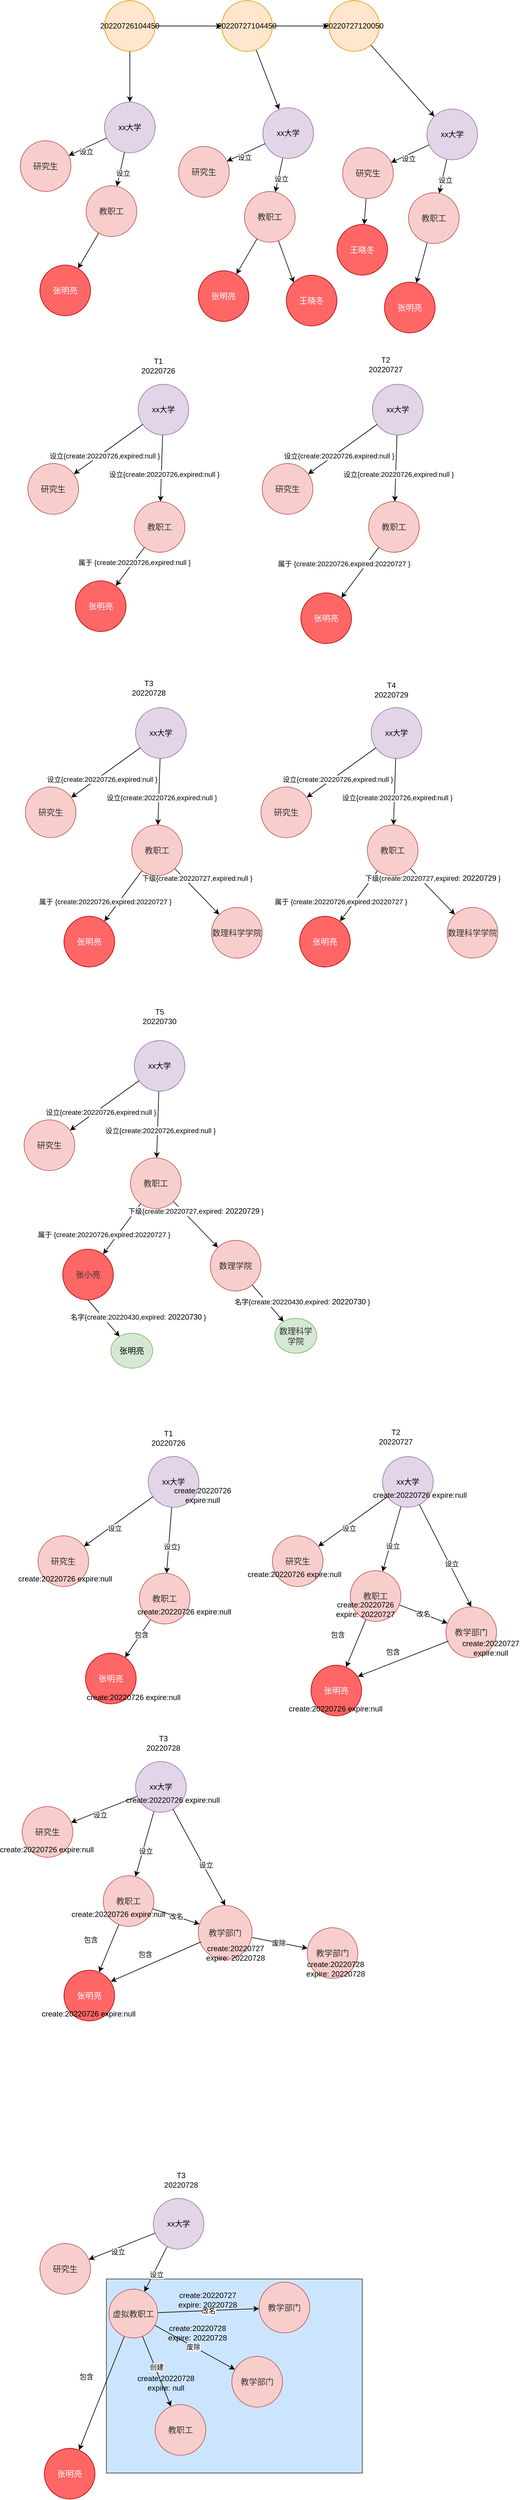 <mxfile version="20.2.0" type="github">
  <diagram id="Nt__C9s7tZ92eEg6zFDS" name="第 1 页">
    <mxGraphModel dx="774" dy="621" grid="0" gridSize="10" guides="1" tooltips="1" connect="1" arrows="1" fold="1" page="1" pageScale="1" pageWidth="827" pageHeight="1169" math="0" shadow="0">
      <root>
        <mxCell id="0" />
        <mxCell id="1" parent="0" />
        <mxCell id="R3m3DmFI2uvPZftCLMGJ-219" value="" style="rounded=1000;whiteSpace=wrap;html=1;labelBackgroundColor=none;fillColor=#cce5ff;strokeColor=#36393d;shadow=0;glass=0;sketch=0;fillStyle=auto;" vertex="1" parent="1">
          <mxGeometry x="170" y="3700" width="404" height="306" as="geometry" />
        </mxCell>
        <mxCell id="R3m3DmFI2uvPZftCLMGJ-3" value="" style="edgeStyle=orthogonalEdgeStyle;rounded=0;orthogonalLoop=1;jettySize=auto;html=1;" edge="1" parent="1" source="R3m3DmFI2uvPZftCLMGJ-1" target="R3m3DmFI2uvPZftCLMGJ-2">
          <mxGeometry relative="1" as="geometry" />
        </mxCell>
        <mxCell id="R3m3DmFI2uvPZftCLMGJ-9" value="" style="edgeStyle=orthogonalEdgeStyle;rounded=0;orthogonalLoop=1;jettySize=auto;html=1;" edge="1" parent="1" source="R3m3DmFI2uvPZftCLMGJ-1" target="R3m3DmFI2uvPZftCLMGJ-8">
          <mxGeometry relative="1" as="geometry" />
        </mxCell>
        <mxCell id="R3m3DmFI2uvPZftCLMGJ-1" value="20220726104450" style="ellipse;whiteSpace=wrap;html=1;aspect=fixed;fillColor=#ffe6cc;strokeColor=#d79b00;" vertex="1" parent="1">
          <mxGeometry x="167" y="107" width="80" height="80" as="geometry" />
        </mxCell>
        <mxCell id="R3m3DmFI2uvPZftCLMGJ-5" value="" style="edgeStyle=orthogonalEdgeStyle;rounded=0;orthogonalLoop=1;jettySize=auto;html=1;" edge="1" parent="1" source="R3m3DmFI2uvPZftCLMGJ-2" target="R3m3DmFI2uvPZftCLMGJ-4">
          <mxGeometry relative="1" as="geometry" />
        </mxCell>
        <mxCell id="R3m3DmFI2uvPZftCLMGJ-31" style="edgeStyle=none;rounded=0;orthogonalLoop=1;jettySize=auto;html=1;fontColor=#FFFFFF;" edge="1" parent="1" source="R3m3DmFI2uvPZftCLMGJ-2" target="R3m3DmFI2uvPZftCLMGJ-22">
          <mxGeometry relative="1" as="geometry" />
        </mxCell>
        <mxCell id="R3m3DmFI2uvPZftCLMGJ-2" value="20220727104450" style="ellipse;whiteSpace=wrap;html=1;aspect=fixed;fillColor=#ffe6cc;strokeColor=#d79b00;" vertex="1" parent="1">
          <mxGeometry x="352" y="107" width="80" height="80" as="geometry" />
        </mxCell>
        <mxCell id="R3m3DmFI2uvPZftCLMGJ-43" style="edgeStyle=none;rounded=0;orthogonalLoop=1;jettySize=auto;html=1;entryX=0;entryY=0;entryDx=0;entryDy=0;fontColor=#FFFFFF;" edge="1" parent="1" source="R3m3DmFI2uvPZftCLMGJ-4" target="R3m3DmFI2uvPZftCLMGJ-34">
          <mxGeometry relative="1" as="geometry" />
        </mxCell>
        <mxCell id="R3m3DmFI2uvPZftCLMGJ-4" value="20220727120050" style="ellipse;whiteSpace=wrap;html=1;aspect=fixed;fillColor=#ffe6cc;strokeColor=#d79b00;" vertex="1" parent="1">
          <mxGeometry x="521" y="107" width="80" height="80" as="geometry" />
        </mxCell>
        <mxCell id="R3m3DmFI2uvPZftCLMGJ-11" value="" style="rounded=0;orthogonalLoop=1;jettySize=auto;html=1;" edge="1" parent="1" source="R3m3DmFI2uvPZftCLMGJ-8" target="R3m3DmFI2uvPZftCLMGJ-10">
          <mxGeometry relative="1" as="geometry" />
        </mxCell>
        <mxCell id="R3m3DmFI2uvPZftCLMGJ-12" value="设立" style="edgeLabel;html=1;align=center;verticalAlign=middle;resizable=0;points=[];" vertex="1" connectable="0" parent="R3m3DmFI2uvPZftCLMGJ-11">
          <mxGeometry x="0.163" y="4" relative="1" as="geometry">
            <mxPoint y="1" as="offset" />
          </mxGeometry>
        </mxCell>
        <mxCell id="R3m3DmFI2uvPZftCLMGJ-8" value="xx大学" style="ellipse;whiteSpace=wrap;html=1;aspect=fixed;fillColor=#e1d5e7;strokeColor=#9673a6;" vertex="1" parent="1">
          <mxGeometry x="167" y="267" width="80" height="80" as="geometry" />
        </mxCell>
        <mxCell id="R3m3DmFI2uvPZftCLMGJ-17" value="" style="edgeStyle=none;rounded=0;orthogonalLoop=1;jettySize=auto;html=1;" edge="1" parent="1" source="R3m3DmFI2uvPZftCLMGJ-10" target="R3m3DmFI2uvPZftCLMGJ-16">
          <mxGeometry relative="1" as="geometry" />
        </mxCell>
        <mxCell id="R3m3DmFI2uvPZftCLMGJ-10" value="&lt;span style=&quot;color: rgb(51, 51, 51); font-family: &amp;quot;Open Sans&amp;quot;, HelveticaNeue-Light, &amp;quot;Helvetica Neue Light&amp;quot;, &amp;quot;Helvetica Neue&amp;quot;, Helvetica, Arial, sans-serif; font-size: 13px; text-align: start;&quot;&gt;教职工&lt;/span&gt;" style="ellipse;whiteSpace=wrap;html=1;aspect=fixed;fillColor=#f8cecc;strokeColor=#b85450;" vertex="1" parent="1">
          <mxGeometry x="138" y="399" width="80" height="80" as="geometry" />
        </mxCell>
        <mxCell id="R3m3DmFI2uvPZftCLMGJ-13" value="" style="rounded=0;orthogonalLoop=1;jettySize=auto;html=1;" edge="1" parent="1" target="R3m3DmFI2uvPZftCLMGJ-15" source="R3m3DmFI2uvPZftCLMGJ-8">
          <mxGeometry relative="1" as="geometry">
            <mxPoint x="217" y="415" as="sourcePoint" />
          </mxGeometry>
        </mxCell>
        <mxCell id="R3m3DmFI2uvPZftCLMGJ-14" value="设立" style="edgeLabel;html=1;align=center;verticalAlign=middle;resizable=0;points=[];" vertex="1" connectable="0" parent="R3m3DmFI2uvPZftCLMGJ-13">
          <mxGeometry x="0.163" y="4" relative="1" as="geometry">
            <mxPoint y="1" as="offset" />
          </mxGeometry>
        </mxCell>
        <mxCell id="R3m3DmFI2uvPZftCLMGJ-15" value="&lt;span style=&quot;color: rgb(51, 51, 51); font-family: &amp;quot;Open Sans&amp;quot;, HelveticaNeue-Light, &amp;quot;Helvetica Neue Light&amp;quot;, &amp;quot;Helvetica Neue&amp;quot;, Helvetica, Arial, sans-serif; font-size: 13px; text-align: start;&quot;&gt;研究生&lt;/span&gt;" style="ellipse;whiteSpace=wrap;html=1;aspect=fixed;fillColor=#f8cecc;strokeColor=#b85450;" vertex="1" parent="1">
          <mxGeometry x="34" y="328" width="80" height="80" as="geometry" />
        </mxCell>
        <mxCell id="R3m3DmFI2uvPZftCLMGJ-16" value="&lt;span style=&quot;font-family: &amp;quot;Open Sans&amp;quot;, HelveticaNeue-Light, &amp;quot;Helvetica Neue Light&amp;quot;, &amp;quot;Helvetica Neue&amp;quot;, Helvetica, Arial, sans-serif; font-size: 13px; text-align: start;&quot;&gt;张明亮&lt;/span&gt;" style="ellipse;whiteSpace=wrap;html=1;aspect=fixed;fillColor=#FF6666;strokeColor=#B20000;fontColor=#ffffff;" vertex="1" parent="1">
          <mxGeometry x="65" y="524" width="80" height="80" as="geometry" />
        </mxCell>
        <mxCell id="R3m3DmFI2uvPZftCLMGJ-20" value="" style="rounded=0;orthogonalLoop=1;jettySize=auto;html=1;" edge="1" parent="1" source="R3m3DmFI2uvPZftCLMGJ-22" target="R3m3DmFI2uvPZftCLMGJ-25">
          <mxGeometry relative="1" as="geometry" />
        </mxCell>
        <mxCell id="R3m3DmFI2uvPZftCLMGJ-21" value="设立" style="edgeLabel;html=1;align=center;verticalAlign=middle;resizable=0;points=[];" vertex="1" connectable="0" parent="R3m3DmFI2uvPZftCLMGJ-20">
          <mxGeometry x="0.163" y="4" relative="1" as="geometry">
            <mxPoint y="1" as="offset" />
          </mxGeometry>
        </mxCell>
        <mxCell id="R3m3DmFI2uvPZftCLMGJ-22" value="xx大学" style="ellipse;whiteSpace=wrap;html=1;aspect=fixed;fillColor=#e1d5e7;strokeColor=#9673a6;" vertex="1" parent="1">
          <mxGeometry x="417" y="276" width="80" height="80" as="geometry" />
        </mxCell>
        <mxCell id="R3m3DmFI2uvPZftCLMGJ-23" value="" style="edgeStyle=none;rounded=0;orthogonalLoop=1;jettySize=auto;html=1;" edge="1" parent="1" source="R3m3DmFI2uvPZftCLMGJ-25" target="R3m3DmFI2uvPZftCLMGJ-29">
          <mxGeometry relative="1" as="geometry" />
        </mxCell>
        <mxCell id="R3m3DmFI2uvPZftCLMGJ-24" style="edgeStyle=none;rounded=0;orthogonalLoop=1;jettySize=auto;html=1;entryX=0;entryY=0;entryDx=0;entryDy=0;fontColor=#FFFFFF;" edge="1" parent="1" source="R3m3DmFI2uvPZftCLMGJ-25" target="R3m3DmFI2uvPZftCLMGJ-30">
          <mxGeometry relative="1" as="geometry" />
        </mxCell>
        <mxCell id="R3m3DmFI2uvPZftCLMGJ-25" value="&lt;span style=&quot;color: rgb(51, 51, 51); font-family: &amp;quot;Open Sans&amp;quot;, HelveticaNeue-Light, &amp;quot;Helvetica Neue Light&amp;quot;, &amp;quot;Helvetica Neue&amp;quot;, Helvetica, Arial, sans-serif; font-size: 13px; text-align: start;&quot;&gt;教职工&lt;/span&gt;" style="ellipse;whiteSpace=wrap;html=1;aspect=fixed;fillColor=#f8cecc;strokeColor=#b85450;" vertex="1" parent="1">
          <mxGeometry x="388" y="408" width="80" height="80" as="geometry" />
        </mxCell>
        <mxCell id="R3m3DmFI2uvPZftCLMGJ-26" value="" style="rounded=0;orthogonalLoop=1;jettySize=auto;html=1;" edge="1" parent="1" source="R3m3DmFI2uvPZftCLMGJ-22" target="R3m3DmFI2uvPZftCLMGJ-28">
          <mxGeometry relative="1" as="geometry">
            <mxPoint x="467" y="424" as="sourcePoint" />
          </mxGeometry>
        </mxCell>
        <mxCell id="R3m3DmFI2uvPZftCLMGJ-27" value="设立" style="edgeLabel;html=1;align=center;verticalAlign=middle;resizable=0;points=[];" vertex="1" connectable="0" parent="R3m3DmFI2uvPZftCLMGJ-26">
          <mxGeometry x="0.163" y="4" relative="1" as="geometry">
            <mxPoint y="1" as="offset" />
          </mxGeometry>
        </mxCell>
        <mxCell id="R3m3DmFI2uvPZftCLMGJ-28" value="&lt;span style=&quot;color: rgb(51, 51, 51); font-family: &amp;quot;Open Sans&amp;quot;, HelveticaNeue-Light, &amp;quot;Helvetica Neue Light&amp;quot;, &amp;quot;Helvetica Neue&amp;quot;, Helvetica, Arial, sans-serif; font-size: 13px; text-align: start;&quot;&gt;研究生&lt;/span&gt;" style="ellipse;whiteSpace=wrap;html=1;aspect=fixed;fillColor=#f8cecc;strokeColor=#b85450;" vertex="1" parent="1">
          <mxGeometry x="284" y="337" width="80" height="80" as="geometry" />
        </mxCell>
        <mxCell id="R3m3DmFI2uvPZftCLMGJ-29" value="&lt;span style=&quot;font-family: &amp;quot;Open Sans&amp;quot;, HelveticaNeue-Light, &amp;quot;Helvetica Neue Light&amp;quot;, &amp;quot;Helvetica Neue&amp;quot;, Helvetica, Arial, sans-serif; font-size: 13px; text-align: start;&quot;&gt;张明亮&lt;/span&gt;" style="ellipse;whiteSpace=wrap;html=1;aspect=fixed;fillColor=#FF6666;strokeColor=#B20000;fontColor=#ffffff;" vertex="1" parent="1">
          <mxGeometry x="315" y="533" width="80" height="80" as="geometry" />
        </mxCell>
        <mxCell id="R3m3DmFI2uvPZftCLMGJ-30" value="&lt;div style=&quot;text-align: start;&quot;&gt;&lt;span style=&quot;background-color: initial; font-size: 13px;&quot;&gt;&lt;font face=&quot;Open Sans, HelveticaNeue-Light, Helvetica Neue Light, Helvetica Neue, Helvetica, Arial, sans-serif&quot;&gt;王晓冬&lt;/font&gt;&lt;/span&gt;&lt;/div&gt;" style="ellipse;whiteSpace=wrap;html=1;aspect=fixed;fillColor=#FF6666;strokeColor=#B20000;fontColor=#ffffff;" vertex="1" parent="1">
          <mxGeometry x="454" y="540" width="80" height="80" as="geometry" />
        </mxCell>
        <mxCell id="R3m3DmFI2uvPZftCLMGJ-32" value="" style="rounded=0;orthogonalLoop=1;jettySize=auto;html=1;" edge="1" parent="1" source="R3m3DmFI2uvPZftCLMGJ-34" target="R3m3DmFI2uvPZftCLMGJ-37">
          <mxGeometry relative="1" as="geometry" />
        </mxCell>
        <mxCell id="R3m3DmFI2uvPZftCLMGJ-33" value="设立" style="edgeLabel;html=1;align=center;verticalAlign=middle;resizable=0;points=[];" vertex="1" connectable="0" parent="R3m3DmFI2uvPZftCLMGJ-32">
          <mxGeometry x="0.163" y="4" relative="1" as="geometry">
            <mxPoint y="1" as="offset" />
          </mxGeometry>
        </mxCell>
        <mxCell id="R3m3DmFI2uvPZftCLMGJ-34" value="xx大学" style="ellipse;whiteSpace=wrap;html=1;aspect=fixed;fillColor=#e1d5e7;strokeColor=#9673a6;" vertex="1" parent="1">
          <mxGeometry x="676" y="278" width="80" height="80" as="geometry" />
        </mxCell>
        <mxCell id="R3m3DmFI2uvPZftCLMGJ-35" value="" style="edgeStyle=none;rounded=0;orthogonalLoop=1;jettySize=auto;html=1;" edge="1" parent="1" source="R3m3DmFI2uvPZftCLMGJ-37" target="R3m3DmFI2uvPZftCLMGJ-41">
          <mxGeometry relative="1" as="geometry" />
        </mxCell>
        <mxCell id="R3m3DmFI2uvPZftCLMGJ-36" style="edgeStyle=none;rounded=0;orthogonalLoop=1;jettySize=auto;html=1;fontColor=#FFFFFF;" edge="1" parent="1" source="R3m3DmFI2uvPZftCLMGJ-40" target="R3m3DmFI2uvPZftCLMGJ-42">
          <mxGeometry relative="1" as="geometry" />
        </mxCell>
        <mxCell id="R3m3DmFI2uvPZftCLMGJ-37" value="&lt;span style=&quot;color: rgb(51, 51, 51); font-family: &amp;quot;Open Sans&amp;quot;, HelveticaNeue-Light, &amp;quot;Helvetica Neue Light&amp;quot;, &amp;quot;Helvetica Neue&amp;quot;, Helvetica, Arial, sans-serif; font-size: 13px; text-align: start;&quot;&gt;教职工&lt;/span&gt;" style="ellipse;whiteSpace=wrap;html=1;aspect=fixed;fillColor=#f8cecc;strokeColor=#b85450;" vertex="1" parent="1">
          <mxGeometry x="647" y="410" width="80" height="80" as="geometry" />
        </mxCell>
        <mxCell id="R3m3DmFI2uvPZftCLMGJ-38" value="" style="rounded=0;orthogonalLoop=1;jettySize=auto;html=1;" edge="1" parent="1" source="R3m3DmFI2uvPZftCLMGJ-34" target="R3m3DmFI2uvPZftCLMGJ-40">
          <mxGeometry relative="1" as="geometry">
            <mxPoint x="726" y="426" as="sourcePoint" />
          </mxGeometry>
        </mxCell>
        <mxCell id="R3m3DmFI2uvPZftCLMGJ-39" value="设立" style="edgeLabel;html=1;align=center;verticalAlign=middle;resizable=0;points=[];" vertex="1" connectable="0" parent="R3m3DmFI2uvPZftCLMGJ-38">
          <mxGeometry x="0.163" y="4" relative="1" as="geometry">
            <mxPoint y="1" as="offset" />
          </mxGeometry>
        </mxCell>
        <mxCell id="R3m3DmFI2uvPZftCLMGJ-40" value="&lt;span style=&quot;color: rgb(51, 51, 51); font-family: &amp;quot;Open Sans&amp;quot;, HelveticaNeue-Light, &amp;quot;Helvetica Neue Light&amp;quot;, &amp;quot;Helvetica Neue&amp;quot;, Helvetica, Arial, sans-serif; font-size: 13px; text-align: start;&quot;&gt;研究生&lt;/span&gt;" style="ellipse;whiteSpace=wrap;html=1;aspect=fixed;fillColor=#f8cecc;strokeColor=#b85450;" vertex="1" parent="1">
          <mxGeometry x="543" y="339" width="80" height="80" as="geometry" />
        </mxCell>
        <mxCell id="R3m3DmFI2uvPZftCLMGJ-41" value="&lt;span style=&quot;font-family: &amp;quot;Open Sans&amp;quot;, HelveticaNeue-Light, &amp;quot;Helvetica Neue Light&amp;quot;, &amp;quot;Helvetica Neue&amp;quot;, Helvetica, Arial, sans-serif; font-size: 13px; text-align: start;&quot;&gt;张明亮&lt;/span&gt;" style="ellipse;whiteSpace=wrap;html=1;aspect=fixed;fillColor=#FF6666;strokeColor=#B20000;fontColor=#ffffff;" vertex="1" parent="1">
          <mxGeometry x="609" y="551" width="80" height="80" as="geometry" />
        </mxCell>
        <mxCell id="R3m3DmFI2uvPZftCLMGJ-42" value="&lt;div style=&quot;text-align: start;&quot;&gt;&lt;span style=&quot;background-color: initial; font-size: 13px;&quot;&gt;&lt;font face=&quot;Open Sans, HelveticaNeue-Light, Helvetica Neue Light, Helvetica Neue, Helvetica, Arial, sans-serif&quot;&gt;王晓冬&lt;/font&gt;&lt;/span&gt;&lt;/div&gt;" style="ellipse;whiteSpace=wrap;html=1;aspect=fixed;fillColor=#FF6666;strokeColor=#B20000;fontColor=#ffffff;" vertex="1" parent="1">
          <mxGeometry x="534" y="460" width="80" height="80" as="geometry" />
        </mxCell>
        <mxCell id="R3m3DmFI2uvPZftCLMGJ-44" value="" style="rounded=0;orthogonalLoop=1;jettySize=auto;html=1;" edge="1" parent="1" source="R3m3DmFI2uvPZftCLMGJ-46" target="R3m3DmFI2uvPZftCLMGJ-48">
          <mxGeometry relative="1" as="geometry" />
        </mxCell>
        <mxCell id="R3m3DmFI2uvPZftCLMGJ-45" value="设立{create:20220726,expired:null }" style="edgeLabel;html=1;align=center;verticalAlign=middle;resizable=0;points=[];" vertex="1" connectable="0" parent="R3m3DmFI2uvPZftCLMGJ-44">
          <mxGeometry x="0.163" y="4" relative="1" as="geometry">
            <mxPoint y="1" as="offset" />
          </mxGeometry>
        </mxCell>
        <mxCell id="R3m3DmFI2uvPZftCLMGJ-46" value="xx大学" style="ellipse;whiteSpace=wrap;html=1;aspect=fixed;fillColor=#e1d5e7;strokeColor=#9673a6;" vertex="1" parent="1">
          <mxGeometry x="220" y="712" width="80" height="80" as="geometry" />
        </mxCell>
        <mxCell id="R3m3DmFI2uvPZftCLMGJ-47" value="" style="edgeStyle=none;rounded=0;orthogonalLoop=1;jettySize=auto;html=1;" edge="1" parent="1" source="R3m3DmFI2uvPZftCLMGJ-48" target="R3m3DmFI2uvPZftCLMGJ-52">
          <mxGeometry relative="1" as="geometry" />
        </mxCell>
        <mxCell id="R3m3DmFI2uvPZftCLMGJ-53" value="&lt;font color=&quot;#000000&quot;&gt;属于 {create:20220726,expired:null }&lt;/font&gt;" style="edgeLabel;html=1;align=center;verticalAlign=middle;resizable=0;points=[];fontColor=#FFFFFF;" vertex="1" connectable="0" parent="R3m3DmFI2uvPZftCLMGJ-47">
          <mxGeometry x="-0.238" y="1" relative="1" as="geometry">
            <mxPoint as="offset" />
          </mxGeometry>
        </mxCell>
        <mxCell id="R3m3DmFI2uvPZftCLMGJ-48" value="&lt;span style=&quot;color: rgb(51, 51, 51); font-family: &amp;quot;Open Sans&amp;quot;, HelveticaNeue-Light, &amp;quot;Helvetica Neue Light&amp;quot;, &amp;quot;Helvetica Neue&amp;quot;, Helvetica, Arial, sans-serif; font-size: 13px; text-align: start;&quot;&gt;教职工&lt;/span&gt;" style="ellipse;whiteSpace=wrap;html=1;aspect=fixed;fillColor=#f8cecc;strokeColor=#b85450;" vertex="1" parent="1">
          <mxGeometry x="214" y="897" width="80" height="80" as="geometry" />
        </mxCell>
        <mxCell id="R3m3DmFI2uvPZftCLMGJ-49" value="" style="rounded=0;orthogonalLoop=1;jettySize=auto;html=1;" edge="1" parent="1" source="R3m3DmFI2uvPZftCLMGJ-46" target="R3m3DmFI2uvPZftCLMGJ-51">
          <mxGeometry relative="1" as="geometry">
            <mxPoint x="272" y="913" as="sourcePoint" />
          </mxGeometry>
        </mxCell>
        <mxCell id="R3m3DmFI2uvPZftCLMGJ-50" value="设立{create:20220726,expired:null }" style="edgeLabel;html=1;align=center;verticalAlign=middle;resizable=0;points=[];" vertex="1" connectable="0" parent="R3m3DmFI2uvPZftCLMGJ-49">
          <mxGeometry x="0.163" y="4" relative="1" as="geometry">
            <mxPoint y="1" as="offset" />
          </mxGeometry>
        </mxCell>
        <mxCell id="R3m3DmFI2uvPZftCLMGJ-51" value="&lt;span style=&quot;color: rgb(51, 51, 51); font-family: &amp;quot;Open Sans&amp;quot;, HelveticaNeue-Light, &amp;quot;Helvetica Neue Light&amp;quot;, &amp;quot;Helvetica Neue&amp;quot;, Helvetica, Arial, sans-serif; font-size: 13px; text-align: start;&quot;&gt;研究生&lt;/span&gt;" style="ellipse;whiteSpace=wrap;html=1;aspect=fixed;fillColor=#f8cecc;strokeColor=#b85450;" vertex="1" parent="1">
          <mxGeometry x="46" y="837" width="80" height="80" as="geometry" />
        </mxCell>
        <mxCell id="R3m3DmFI2uvPZftCLMGJ-52" value="&lt;span style=&quot;font-family: &amp;quot;Open Sans&amp;quot;, HelveticaNeue-Light, &amp;quot;Helvetica Neue Light&amp;quot;, &amp;quot;Helvetica Neue&amp;quot;, Helvetica, Arial, sans-serif; font-size: 13px; text-align: start;&quot;&gt;张明亮&lt;/span&gt;" style="ellipse;whiteSpace=wrap;html=1;aspect=fixed;fillColor=#FF6666;strokeColor=#B20000;fontColor=#ffffff;" vertex="1" parent="1">
          <mxGeometry x="121" y="1022" width="80" height="80" as="geometry" />
        </mxCell>
        <mxCell id="R3m3DmFI2uvPZftCLMGJ-54" value="" style="rounded=0;orthogonalLoop=1;jettySize=auto;html=1;" edge="1" parent="1" source="R3m3DmFI2uvPZftCLMGJ-56" target="R3m3DmFI2uvPZftCLMGJ-59">
          <mxGeometry relative="1" as="geometry" />
        </mxCell>
        <mxCell id="R3m3DmFI2uvPZftCLMGJ-55" value="设立{create:20220726,expired:null }" style="edgeLabel;html=1;align=center;verticalAlign=middle;resizable=0;points=[];" vertex="1" connectable="0" parent="R3m3DmFI2uvPZftCLMGJ-54">
          <mxGeometry x="0.163" y="4" relative="1" as="geometry">
            <mxPoint y="1" as="offset" />
          </mxGeometry>
        </mxCell>
        <mxCell id="R3m3DmFI2uvPZftCLMGJ-56" value="xx大学" style="ellipse;whiteSpace=wrap;html=1;aspect=fixed;fillColor=#e1d5e7;strokeColor=#9673a6;" vertex="1" parent="1">
          <mxGeometry x="590" y="712" width="80" height="80" as="geometry" />
        </mxCell>
        <mxCell id="R3m3DmFI2uvPZftCLMGJ-57" value="" style="edgeStyle=none;rounded=0;orthogonalLoop=1;jettySize=auto;html=1;" edge="1" parent="1" source="R3m3DmFI2uvPZftCLMGJ-59" target="R3m3DmFI2uvPZftCLMGJ-63">
          <mxGeometry relative="1" as="geometry" />
        </mxCell>
        <mxCell id="R3m3DmFI2uvPZftCLMGJ-58" value="&lt;font color=&quot;#000000&quot;&gt;属于 {create:20220726,expired:20220727 }&lt;/font&gt;" style="edgeLabel;html=1;align=center;verticalAlign=middle;resizable=0;points=[];fontColor=#FFFFFF;" vertex="1" connectable="0" parent="R3m3DmFI2uvPZftCLMGJ-57">
          <mxGeometry x="-0.238" y="1" relative="1" as="geometry">
            <mxPoint x="-34" y="-5" as="offset" />
          </mxGeometry>
        </mxCell>
        <mxCell id="R3m3DmFI2uvPZftCLMGJ-59" value="&lt;span style=&quot;color: rgb(51, 51, 51); font-family: &amp;quot;Open Sans&amp;quot;, HelveticaNeue-Light, &amp;quot;Helvetica Neue Light&amp;quot;, &amp;quot;Helvetica Neue&amp;quot;, Helvetica, Arial, sans-serif; font-size: 13px; text-align: start;&quot;&gt;教职工&lt;/span&gt;" style="ellipse;whiteSpace=wrap;html=1;aspect=fixed;fillColor=#f8cecc;strokeColor=#b85450;" vertex="1" parent="1">
          <mxGeometry x="584" y="897" width="80" height="80" as="geometry" />
        </mxCell>
        <mxCell id="R3m3DmFI2uvPZftCLMGJ-60" value="" style="rounded=0;orthogonalLoop=1;jettySize=auto;html=1;" edge="1" parent="1" source="R3m3DmFI2uvPZftCLMGJ-56" target="R3m3DmFI2uvPZftCLMGJ-62">
          <mxGeometry relative="1" as="geometry">
            <mxPoint x="642" y="913" as="sourcePoint" />
          </mxGeometry>
        </mxCell>
        <mxCell id="R3m3DmFI2uvPZftCLMGJ-61" value="设立{create:20220726,expired:null }" style="edgeLabel;html=1;align=center;verticalAlign=middle;resizable=0;points=[];" vertex="1" connectable="0" parent="R3m3DmFI2uvPZftCLMGJ-60">
          <mxGeometry x="0.163" y="4" relative="1" as="geometry">
            <mxPoint y="1" as="offset" />
          </mxGeometry>
        </mxCell>
        <mxCell id="R3m3DmFI2uvPZftCLMGJ-62" value="&lt;span style=&quot;color: rgb(51, 51, 51); font-family: &amp;quot;Open Sans&amp;quot;, HelveticaNeue-Light, &amp;quot;Helvetica Neue Light&amp;quot;, &amp;quot;Helvetica Neue&amp;quot;, Helvetica, Arial, sans-serif; font-size: 13px; text-align: start;&quot;&gt;研究生&lt;/span&gt;" style="ellipse;whiteSpace=wrap;html=1;aspect=fixed;fillColor=#f8cecc;strokeColor=#b85450;" vertex="1" parent="1">
          <mxGeometry x="416" y="837" width="80" height="80" as="geometry" />
        </mxCell>
        <mxCell id="R3m3DmFI2uvPZftCLMGJ-63" value="&lt;span style=&quot;font-family: &amp;quot;Open Sans&amp;quot;, HelveticaNeue-Light, &amp;quot;Helvetica Neue Light&amp;quot;, &amp;quot;Helvetica Neue&amp;quot;, Helvetica, Arial, sans-serif; font-size: 13px; text-align: start;&quot;&gt;张明亮&lt;/span&gt;" style="ellipse;whiteSpace=wrap;html=1;aspect=fixed;fillColor=#FF6666;strokeColor=#B20000;fontColor=#ffffff;" vertex="1" parent="1">
          <mxGeometry x="477" y="1041" width="80" height="80" as="geometry" />
        </mxCell>
        <mxCell id="R3m3DmFI2uvPZftCLMGJ-64" value="T1 20220726" style="text;html=1;strokeColor=none;fillColor=none;align=center;verticalAlign=middle;whiteSpace=wrap;rounded=0;labelBackgroundColor=none;fontColor=#000000;" vertex="1" parent="1">
          <mxGeometry x="222" y="668" width="60" height="30" as="geometry" />
        </mxCell>
        <mxCell id="R3m3DmFI2uvPZftCLMGJ-65" value="T2 20220727" style="text;html=1;strokeColor=none;fillColor=none;align=center;verticalAlign=middle;whiteSpace=wrap;rounded=0;labelBackgroundColor=none;fontColor=#000000;" vertex="1" parent="1">
          <mxGeometry x="581" y="666" width="60" height="30" as="geometry" />
        </mxCell>
        <mxCell id="R3m3DmFI2uvPZftCLMGJ-70" value="" style="rounded=0;orthogonalLoop=1;jettySize=auto;html=1;" edge="1" parent="1" source="R3m3DmFI2uvPZftCLMGJ-72" target="R3m3DmFI2uvPZftCLMGJ-75">
          <mxGeometry relative="1" as="geometry" />
        </mxCell>
        <mxCell id="R3m3DmFI2uvPZftCLMGJ-71" value="设立{create:20220726,expired:null }" style="edgeLabel;html=1;align=center;verticalAlign=middle;resizable=0;points=[];" vertex="1" connectable="0" parent="R3m3DmFI2uvPZftCLMGJ-70">
          <mxGeometry x="0.163" y="4" relative="1" as="geometry">
            <mxPoint y="1" as="offset" />
          </mxGeometry>
        </mxCell>
        <mxCell id="R3m3DmFI2uvPZftCLMGJ-72" value="xx大学" style="ellipse;whiteSpace=wrap;html=1;aspect=fixed;fillColor=#e1d5e7;strokeColor=#9673a6;" vertex="1" parent="1">
          <mxGeometry x="216" y="1222" width="80" height="80" as="geometry" />
        </mxCell>
        <mxCell id="R3m3DmFI2uvPZftCLMGJ-73" value="" style="edgeStyle=none;rounded=0;orthogonalLoop=1;jettySize=auto;html=1;" edge="1" parent="1" source="R3m3DmFI2uvPZftCLMGJ-75" target="R3m3DmFI2uvPZftCLMGJ-79">
          <mxGeometry relative="1" as="geometry" />
        </mxCell>
        <mxCell id="R3m3DmFI2uvPZftCLMGJ-74" value="&lt;font color=&quot;#000000&quot;&gt;属于 {create:20220726,expired:20220727 }&lt;/font&gt;" style="edgeLabel;html=1;align=center;verticalAlign=middle;resizable=0;points=[];fontColor=#FFFFFF;" vertex="1" connectable="0" parent="R3m3DmFI2uvPZftCLMGJ-73">
          <mxGeometry x="-0.238" y="1" relative="1" as="geometry">
            <mxPoint x="-37" y="18" as="offset" />
          </mxGeometry>
        </mxCell>
        <mxCell id="R3m3DmFI2uvPZftCLMGJ-82" value="&lt;span style=&quot;color: rgb(0, 0, 0);&quot;&gt;下级{create:20220727,expired:null }&lt;/span&gt;" style="edgeStyle=none;rounded=0;orthogonalLoop=1;jettySize=auto;html=1;fontColor=#009900;strokeColor=#000000;" edge="1" parent="1" source="R3m3DmFI2uvPZftCLMGJ-75" target="R3m3DmFI2uvPZftCLMGJ-81">
          <mxGeometry x="-0.303" y="14" relative="1" as="geometry">
            <mxPoint x="1" as="offset" />
          </mxGeometry>
        </mxCell>
        <mxCell id="R3m3DmFI2uvPZftCLMGJ-75" value="&lt;span style=&quot;color: rgb(51, 51, 51); font-family: &amp;quot;Open Sans&amp;quot;, HelveticaNeue-Light, &amp;quot;Helvetica Neue Light&amp;quot;, &amp;quot;Helvetica Neue&amp;quot;, Helvetica, Arial, sans-serif; font-size: 13px; text-align: start;&quot;&gt;教职工&lt;/span&gt;" style="ellipse;whiteSpace=wrap;html=1;aspect=fixed;fillColor=#f8cecc;strokeColor=#b85450;" vertex="1" parent="1">
          <mxGeometry x="210" y="1407" width="80" height="80" as="geometry" />
        </mxCell>
        <mxCell id="R3m3DmFI2uvPZftCLMGJ-76" value="" style="rounded=0;orthogonalLoop=1;jettySize=auto;html=1;" edge="1" parent="1" source="R3m3DmFI2uvPZftCLMGJ-72" target="R3m3DmFI2uvPZftCLMGJ-78">
          <mxGeometry relative="1" as="geometry">
            <mxPoint x="268" y="1423" as="sourcePoint" />
          </mxGeometry>
        </mxCell>
        <mxCell id="R3m3DmFI2uvPZftCLMGJ-77" value="设立{create:20220726,expired:null }" style="edgeLabel;html=1;align=center;verticalAlign=middle;resizable=0;points=[];" vertex="1" connectable="0" parent="R3m3DmFI2uvPZftCLMGJ-76">
          <mxGeometry x="0.163" y="4" relative="1" as="geometry">
            <mxPoint y="1" as="offset" />
          </mxGeometry>
        </mxCell>
        <mxCell id="R3m3DmFI2uvPZftCLMGJ-78" value="&lt;span style=&quot;color: rgb(51, 51, 51); font-family: &amp;quot;Open Sans&amp;quot;, HelveticaNeue-Light, &amp;quot;Helvetica Neue Light&amp;quot;, &amp;quot;Helvetica Neue&amp;quot;, Helvetica, Arial, sans-serif; font-size: 13px; text-align: start;&quot;&gt;研究生&lt;/span&gt;" style="ellipse;whiteSpace=wrap;html=1;aspect=fixed;fillColor=#f8cecc;strokeColor=#b85450;" vertex="1" parent="1">
          <mxGeometry x="42" y="1347" width="80" height="80" as="geometry" />
        </mxCell>
        <mxCell id="R3m3DmFI2uvPZftCLMGJ-79" value="&lt;span style=&quot;font-family: &amp;quot;Open Sans&amp;quot;, HelveticaNeue-Light, &amp;quot;Helvetica Neue Light&amp;quot;, &amp;quot;Helvetica Neue&amp;quot;, Helvetica, Arial, sans-serif; font-size: 13px; text-align: start;&quot;&gt;张明亮&lt;/span&gt;" style="ellipse;whiteSpace=wrap;html=1;aspect=fixed;fillColor=#FF6666;strokeColor=#B20000;fontColor=#ffffff;" vertex="1" parent="1">
          <mxGeometry x="103" y="1551" width="80" height="80" as="geometry" />
        </mxCell>
        <mxCell id="R3m3DmFI2uvPZftCLMGJ-80" value="T3 20220728" style="text;html=1;strokeColor=none;fillColor=none;align=center;verticalAlign=middle;whiteSpace=wrap;rounded=0;labelBackgroundColor=none;fontColor=#000000;" vertex="1" parent="1">
          <mxGeometry x="207" y="1176" width="60" height="30" as="geometry" />
        </mxCell>
        <mxCell id="R3m3DmFI2uvPZftCLMGJ-81" value="&lt;span style=&quot;color: rgb(51, 51, 51); font-family: &amp;quot;Open Sans&amp;quot;, HelveticaNeue-Light, &amp;quot;Helvetica Neue Light&amp;quot;, &amp;quot;Helvetica Neue&amp;quot;, Helvetica, Arial, sans-serif; font-size: 13px; text-align: start;&quot;&gt;数理科学学院&lt;/span&gt;" style="ellipse;whiteSpace=wrap;html=1;aspect=fixed;fillColor=#f8cecc;strokeColor=#b85450;" vertex="1" parent="1">
          <mxGeometry x="336" y="1537" width="80" height="80" as="geometry" />
        </mxCell>
        <mxCell id="R3m3DmFI2uvPZftCLMGJ-83" value="T4 20220729" style="text;html=1;strokeColor=none;fillColor=none;align=center;verticalAlign=middle;whiteSpace=wrap;rounded=0;labelBackgroundColor=none;fontColor=#000000;" vertex="1" parent="1">
          <mxGeometry x="590" y="1179" width="60" height="30" as="geometry" />
        </mxCell>
        <mxCell id="R3m3DmFI2uvPZftCLMGJ-84" value="" style="rounded=0;orthogonalLoop=1;jettySize=auto;html=1;" edge="1" parent="1" source="R3m3DmFI2uvPZftCLMGJ-86" target="R3m3DmFI2uvPZftCLMGJ-90">
          <mxGeometry relative="1" as="geometry" />
        </mxCell>
        <mxCell id="R3m3DmFI2uvPZftCLMGJ-85" value="设立{create:20220726,expired:null }" style="edgeLabel;html=1;align=center;verticalAlign=middle;resizable=0;points=[];" vertex="1" connectable="0" parent="R3m3DmFI2uvPZftCLMGJ-84">
          <mxGeometry x="0.163" y="4" relative="1" as="geometry">
            <mxPoint y="1" as="offset" />
          </mxGeometry>
        </mxCell>
        <mxCell id="R3m3DmFI2uvPZftCLMGJ-86" value="xx大学" style="ellipse;whiteSpace=wrap;html=1;aspect=fixed;fillColor=#e1d5e7;strokeColor=#9673a6;" vertex="1" parent="1">
          <mxGeometry x="588" y="1222" width="80" height="80" as="geometry" />
        </mxCell>
        <mxCell id="R3m3DmFI2uvPZftCLMGJ-87" value="" style="edgeStyle=none;rounded=0;orthogonalLoop=1;jettySize=auto;html=1;" edge="1" parent="1" source="R3m3DmFI2uvPZftCLMGJ-90" target="R3m3DmFI2uvPZftCLMGJ-94">
          <mxGeometry relative="1" as="geometry" />
        </mxCell>
        <mxCell id="R3m3DmFI2uvPZftCLMGJ-88" value="&lt;font color=&quot;#000000&quot;&gt;属于 {create:20220726,expired:20220727 }&lt;/font&gt;" style="edgeLabel;html=1;align=center;verticalAlign=middle;resizable=0;points=[];fontColor=#FFFFFF;" vertex="1" connectable="0" parent="R3m3DmFI2uvPZftCLMGJ-87">
          <mxGeometry x="-0.238" y="1" relative="1" as="geometry">
            <mxPoint x="-37" y="18" as="offset" />
          </mxGeometry>
        </mxCell>
        <mxCell id="R3m3DmFI2uvPZftCLMGJ-89" value="&lt;span style=&quot;color: rgb(0, 0, 0);&quot;&gt;下级{create:20220727,expired:&lt;/span&gt;&lt;span style=&quot;color: rgb(0, 0, 0); font-size: 12px; background-color: rgb(248, 249, 250);&quot;&gt;&amp;nbsp;20220729&lt;/span&gt;&lt;span style=&quot;color: rgb(0, 0, 0);&quot;&gt;&amp;nbsp;}&lt;/span&gt;" style="edgeStyle=none;rounded=0;orthogonalLoop=1;jettySize=auto;html=1;fontColor=#009900;strokeColor=#000000;" edge="1" parent="1" source="R3m3DmFI2uvPZftCLMGJ-90" target="R3m3DmFI2uvPZftCLMGJ-95">
          <mxGeometry x="-0.303" y="14" relative="1" as="geometry">
            <mxPoint x="1" as="offset" />
          </mxGeometry>
        </mxCell>
        <mxCell id="R3m3DmFI2uvPZftCLMGJ-90" value="&lt;span style=&quot;color: rgb(51, 51, 51); font-family: &amp;quot;Open Sans&amp;quot;, HelveticaNeue-Light, &amp;quot;Helvetica Neue Light&amp;quot;, &amp;quot;Helvetica Neue&amp;quot;, Helvetica, Arial, sans-serif; font-size: 13px; text-align: start;&quot;&gt;教职工&lt;/span&gt;" style="ellipse;whiteSpace=wrap;html=1;aspect=fixed;fillColor=#f8cecc;strokeColor=#b85450;" vertex="1" parent="1">
          <mxGeometry x="582" y="1407" width="80" height="80" as="geometry" />
        </mxCell>
        <mxCell id="R3m3DmFI2uvPZftCLMGJ-91" value="" style="rounded=0;orthogonalLoop=1;jettySize=auto;html=1;" edge="1" parent="1" source="R3m3DmFI2uvPZftCLMGJ-86" target="R3m3DmFI2uvPZftCLMGJ-93">
          <mxGeometry relative="1" as="geometry">
            <mxPoint x="640" y="1423" as="sourcePoint" />
          </mxGeometry>
        </mxCell>
        <mxCell id="R3m3DmFI2uvPZftCLMGJ-92" value="设立{create:20220726,expired:null }" style="edgeLabel;html=1;align=center;verticalAlign=middle;resizable=0;points=[];" vertex="1" connectable="0" parent="R3m3DmFI2uvPZftCLMGJ-91">
          <mxGeometry x="0.163" y="4" relative="1" as="geometry">
            <mxPoint y="1" as="offset" />
          </mxGeometry>
        </mxCell>
        <mxCell id="R3m3DmFI2uvPZftCLMGJ-93" value="&lt;span style=&quot;color: rgb(51, 51, 51); font-family: &amp;quot;Open Sans&amp;quot;, HelveticaNeue-Light, &amp;quot;Helvetica Neue Light&amp;quot;, &amp;quot;Helvetica Neue&amp;quot;, Helvetica, Arial, sans-serif; font-size: 13px; text-align: start;&quot;&gt;研究生&lt;/span&gt;" style="ellipse;whiteSpace=wrap;html=1;aspect=fixed;fillColor=#f8cecc;strokeColor=#b85450;" vertex="1" parent="1">
          <mxGeometry x="414" y="1347" width="80" height="80" as="geometry" />
        </mxCell>
        <mxCell id="R3m3DmFI2uvPZftCLMGJ-94" value="&lt;span style=&quot;font-family: &amp;quot;Open Sans&amp;quot;, HelveticaNeue-Light, &amp;quot;Helvetica Neue Light&amp;quot;, &amp;quot;Helvetica Neue&amp;quot;, Helvetica, Arial, sans-serif; font-size: 13px; text-align: start;&quot;&gt;张明亮&lt;/span&gt;" style="ellipse;whiteSpace=wrap;html=1;aspect=fixed;fillColor=#FF6666;strokeColor=#B20000;fontColor=#ffffff;" vertex="1" parent="1">
          <mxGeometry x="475" y="1551" width="80" height="80" as="geometry" />
        </mxCell>
        <mxCell id="R3m3DmFI2uvPZftCLMGJ-95" value="&lt;span style=&quot;color: rgb(51, 51, 51); font-family: &amp;quot;Open Sans&amp;quot;, HelveticaNeue-Light, &amp;quot;Helvetica Neue Light&amp;quot;, &amp;quot;Helvetica Neue&amp;quot;, Helvetica, Arial, sans-serif; font-size: 13px; text-align: start;&quot;&gt;数理科学学院&lt;/span&gt;" style="ellipse;whiteSpace=wrap;html=1;aspect=fixed;fillColor=#f8cecc;strokeColor=#b85450;" vertex="1" parent="1">
          <mxGeometry x="708" y="1537" width="80" height="80" as="geometry" />
        </mxCell>
        <mxCell id="R3m3DmFI2uvPZftCLMGJ-96" value="" style="rounded=0;orthogonalLoop=1;jettySize=auto;html=1;" edge="1" parent="1" source="R3m3DmFI2uvPZftCLMGJ-98" target="R3m3DmFI2uvPZftCLMGJ-102">
          <mxGeometry relative="1" as="geometry" />
        </mxCell>
        <mxCell id="R3m3DmFI2uvPZftCLMGJ-97" value="设立{create:20220726,expired:null }" style="edgeLabel;html=1;align=center;verticalAlign=middle;resizable=0;points=[];" vertex="1" connectable="0" parent="R3m3DmFI2uvPZftCLMGJ-96">
          <mxGeometry x="0.163" y="4" relative="1" as="geometry">
            <mxPoint y="1" as="offset" />
          </mxGeometry>
        </mxCell>
        <mxCell id="R3m3DmFI2uvPZftCLMGJ-98" value="xx大学" style="ellipse;whiteSpace=wrap;html=1;aspect=fixed;fillColor=#e1d5e7;strokeColor=#9673a6;" vertex="1" parent="1">
          <mxGeometry x="214" y="1747" width="80" height="80" as="geometry" />
        </mxCell>
        <mxCell id="R3m3DmFI2uvPZftCLMGJ-99" value="" style="edgeStyle=none;rounded=0;orthogonalLoop=1;jettySize=auto;html=1;" edge="1" parent="1" source="R3m3DmFI2uvPZftCLMGJ-102" target="R3m3DmFI2uvPZftCLMGJ-106">
          <mxGeometry relative="1" as="geometry" />
        </mxCell>
        <mxCell id="R3m3DmFI2uvPZftCLMGJ-100" value="&lt;font color=&quot;#000000&quot;&gt;属于 {create:20220726,expired:20220727 }&lt;/font&gt;" style="edgeLabel;html=1;align=center;verticalAlign=middle;resizable=0;points=[];fontColor=#FFFFFF;" vertex="1" connectable="0" parent="R3m3DmFI2uvPZftCLMGJ-99">
          <mxGeometry x="-0.238" y="1" relative="1" as="geometry">
            <mxPoint x="-37" y="18" as="offset" />
          </mxGeometry>
        </mxCell>
        <mxCell id="R3m3DmFI2uvPZftCLMGJ-101" value="&lt;span style=&quot;color: rgb(0, 0, 0);&quot;&gt;下级{create:20220727,expired:&lt;/span&gt;&lt;span style=&quot;color: rgb(0, 0, 0); font-size: 12px; background-color: rgb(248, 249, 250);&quot;&gt;&amp;nbsp;20220729&lt;/span&gt;&lt;span style=&quot;color: rgb(0, 0, 0);&quot;&gt;&amp;nbsp;}&lt;/span&gt;" style="edgeStyle=none;rounded=0;orthogonalLoop=1;jettySize=auto;html=1;fontColor=#009900;strokeColor=#000000;" edge="1" parent="1" source="R3m3DmFI2uvPZftCLMGJ-102" target="R3m3DmFI2uvPZftCLMGJ-107">
          <mxGeometry x="-0.303" y="14" relative="1" as="geometry">
            <mxPoint x="1" as="offset" />
          </mxGeometry>
        </mxCell>
        <mxCell id="R3m3DmFI2uvPZftCLMGJ-102" value="&lt;span style=&quot;color: rgb(51, 51, 51); font-family: &amp;quot;Open Sans&amp;quot;, HelveticaNeue-Light, &amp;quot;Helvetica Neue Light&amp;quot;, &amp;quot;Helvetica Neue&amp;quot;, Helvetica, Arial, sans-serif; font-size: 13px; text-align: start;&quot;&gt;教职工&lt;/span&gt;" style="ellipse;whiteSpace=wrap;html=1;aspect=fixed;fillColor=#f8cecc;strokeColor=#b85450;" vertex="1" parent="1">
          <mxGeometry x="208" y="1932" width="80" height="80" as="geometry" />
        </mxCell>
        <mxCell id="R3m3DmFI2uvPZftCLMGJ-103" value="" style="rounded=0;orthogonalLoop=1;jettySize=auto;html=1;" edge="1" parent="1" source="R3m3DmFI2uvPZftCLMGJ-98" target="R3m3DmFI2uvPZftCLMGJ-105">
          <mxGeometry relative="1" as="geometry">
            <mxPoint x="266" y="1948" as="sourcePoint" />
          </mxGeometry>
        </mxCell>
        <mxCell id="R3m3DmFI2uvPZftCLMGJ-104" value="设立{create:20220726,expired:null }" style="edgeLabel;html=1;align=center;verticalAlign=middle;resizable=0;points=[];" vertex="1" connectable="0" parent="R3m3DmFI2uvPZftCLMGJ-103">
          <mxGeometry x="0.163" y="4" relative="1" as="geometry">
            <mxPoint y="1" as="offset" />
          </mxGeometry>
        </mxCell>
        <mxCell id="R3m3DmFI2uvPZftCLMGJ-105" value="&lt;span style=&quot;color: rgb(51, 51, 51); font-family: &amp;quot;Open Sans&amp;quot;, HelveticaNeue-Light, &amp;quot;Helvetica Neue Light&amp;quot;, &amp;quot;Helvetica Neue&amp;quot;, Helvetica, Arial, sans-serif; font-size: 13px; text-align: start;&quot;&gt;研究生&lt;/span&gt;" style="ellipse;whiteSpace=wrap;html=1;aspect=fixed;fillColor=#f8cecc;strokeColor=#b85450;" vertex="1" parent="1">
          <mxGeometry x="40" y="1872" width="80" height="80" as="geometry" />
        </mxCell>
        <mxCell id="R3m3DmFI2uvPZftCLMGJ-106" value="&lt;span style=&quot;color: rgb(51, 51, 51); font-family: &amp;quot;Open Sans&amp;quot;, HelveticaNeue-Light, &amp;quot;Helvetica Neue Light&amp;quot;, &amp;quot;Helvetica Neue&amp;quot;, Helvetica, Arial, sans-serif; font-size: 13px; text-align: start;&quot;&gt;张小亮&lt;/span&gt;" style="ellipse;whiteSpace=wrap;html=1;aspect=fixed;fillColor=#FF6666;strokeColor=#B20000;fontColor=#ffffff;" vertex="1" parent="1">
          <mxGeometry x="101" y="2076" width="80" height="80" as="geometry" />
        </mxCell>
        <mxCell id="R3m3DmFI2uvPZftCLMGJ-118" value="" style="edgeStyle=none;rounded=0;orthogonalLoop=1;jettySize=auto;html=1;fontColor=#009900;strokeColor=#000000;" edge="1" parent="1" source="R3m3DmFI2uvPZftCLMGJ-107" target="R3m3DmFI2uvPZftCLMGJ-117">
          <mxGeometry relative="1" as="geometry" />
        </mxCell>
        <mxCell id="R3m3DmFI2uvPZftCLMGJ-119" value="&lt;font color=&quot;#000000&quot;&gt;名字&lt;/font&gt;&lt;span style=&quot;color: rgb(0, 0, 0);&quot;&gt;{create:20220430,expired:&lt;/span&gt;&lt;span style=&quot;color: rgb(0, 0, 0); font-size: 12px; background-color: rgb(248, 249, 250);&quot;&gt;&amp;nbsp;20220730&lt;/span&gt;&lt;span style=&quot;color: rgb(0, 0, 0);&quot;&gt;&amp;nbsp;}&lt;/span&gt;" style="edgeLabel;html=1;align=center;verticalAlign=middle;resizable=0;points=[];fontColor=#009900;" vertex="1" connectable="0" parent="R3m3DmFI2uvPZftCLMGJ-118">
          <mxGeometry x="-0.131" y="2" relative="1" as="geometry">
            <mxPoint x="56" y="3" as="offset" />
          </mxGeometry>
        </mxCell>
        <mxCell id="R3m3DmFI2uvPZftCLMGJ-107" value="&lt;span style=&quot;color: rgb(51, 51, 51); font-family: &amp;quot;Open Sans&amp;quot;, HelveticaNeue-Light, &amp;quot;Helvetica Neue Light&amp;quot;, &amp;quot;Helvetica Neue&amp;quot;, Helvetica, Arial, sans-serif; font-size: 13px; text-align: start;&quot;&gt;数理学院&lt;/span&gt;" style="ellipse;whiteSpace=wrap;html=1;aspect=fixed;fillColor=#f8cecc;strokeColor=#b85450;" vertex="1" parent="1">
          <mxGeometry x="334" y="2062" width="80" height="80" as="geometry" />
        </mxCell>
        <mxCell id="R3m3DmFI2uvPZftCLMGJ-108" value="T5 20220730" style="text;html=1;strokeColor=none;fillColor=none;align=center;verticalAlign=middle;whiteSpace=wrap;rounded=0;labelBackgroundColor=none;fontColor=#000000;" vertex="1" parent="1">
          <mxGeometry x="224" y="1694" width="60" height="30" as="geometry" />
        </mxCell>
        <mxCell id="R3m3DmFI2uvPZftCLMGJ-117" value="&lt;span style=&quot;color: rgb(51, 51, 51); font-family: &amp;quot;Open Sans&amp;quot;, HelveticaNeue-Light, &amp;quot;Helvetica Neue Light&amp;quot;, &amp;quot;Helvetica Neue&amp;quot;, Helvetica, Arial, sans-serif; font-size: 13px; text-align: start;&quot;&gt;数理科学学院&lt;/span&gt;" style="ellipse;whiteSpace=wrap;html=1;fillColor=#d5e8d4;strokeColor=#82b366;" vertex="1" parent="1">
          <mxGeometry x="436" y="2185" width="66" height="55" as="geometry" />
        </mxCell>
        <mxCell id="R3m3DmFI2uvPZftCLMGJ-120" value="" style="edgeStyle=none;rounded=0;orthogonalLoop=1;jettySize=auto;html=1;fontColor=#009900;strokeColor=#000000;" edge="1" parent="1" target="R3m3DmFI2uvPZftCLMGJ-122">
          <mxGeometry relative="1" as="geometry">
            <mxPoint x="140.996" y="2156.003" as="sourcePoint" />
          </mxGeometry>
        </mxCell>
        <mxCell id="R3m3DmFI2uvPZftCLMGJ-121" value="&lt;font color=&quot;#000000&quot;&gt;名字&lt;/font&gt;&lt;span style=&quot;color: rgb(0, 0, 0);&quot;&gt;{create:20220430,expired:&lt;/span&gt;&lt;span style=&quot;color: rgb(0, 0, 0); font-size: 12px; background-color: rgb(248, 249, 250);&quot;&gt;&amp;nbsp;20220730&lt;/span&gt;&lt;span style=&quot;color: rgb(0, 0, 0);&quot;&gt;&amp;nbsp;}&lt;/span&gt;" style="edgeLabel;html=1;align=center;verticalAlign=middle;resizable=0;points=[];fontColor=#009900;" vertex="1" connectable="0" parent="R3m3DmFI2uvPZftCLMGJ-120">
          <mxGeometry x="-0.131" y="2" relative="1" as="geometry">
            <mxPoint x="56" y="3" as="offset" />
          </mxGeometry>
        </mxCell>
        <mxCell id="R3m3DmFI2uvPZftCLMGJ-122" value="&lt;span style=&quot;font-family: &amp;quot;Open Sans&amp;quot;, HelveticaNeue-Light, &amp;quot;Helvetica Neue Light&amp;quot;, &amp;quot;Helvetica Neue&amp;quot;, Helvetica, Arial, sans-serif; font-size: 13px; text-align: start;&quot;&gt;张明亮&lt;/span&gt;" style="ellipse;whiteSpace=wrap;html=1;fillColor=#d5e8d4;strokeColor=#82b366;" vertex="1" parent="1">
          <mxGeometry x="177.05" y="2208.56" width="66" height="55" as="geometry" />
        </mxCell>
        <mxCell id="R3m3DmFI2uvPZftCLMGJ-123" value="" style="rounded=0;orthogonalLoop=1;jettySize=auto;html=1;" edge="1" parent="1" source="R3m3DmFI2uvPZftCLMGJ-125" target="R3m3DmFI2uvPZftCLMGJ-128">
          <mxGeometry relative="1" as="geometry" />
        </mxCell>
        <mxCell id="R3m3DmFI2uvPZftCLMGJ-124" value="设立}" style="edgeLabel;html=1;align=center;verticalAlign=middle;resizable=0;points=[];" vertex="1" connectable="0" parent="R3m3DmFI2uvPZftCLMGJ-123">
          <mxGeometry x="0.163" y="4" relative="1" as="geometry">
            <mxPoint y="1" as="offset" />
          </mxGeometry>
        </mxCell>
        <mxCell id="R3m3DmFI2uvPZftCLMGJ-125" value="xx大学" style="ellipse;whiteSpace=wrap;html=1;aspect=fixed;fillColor=#e1d5e7;strokeColor=#9673a6;" vertex="1" parent="1">
          <mxGeometry x="236" y="2403" width="80" height="80" as="geometry" />
        </mxCell>
        <mxCell id="R3m3DmFI2uvPZftCLMGJ-126" value="" style="edgeStyle=none;rounded=0;orthogonalLoop=1;jettySize=auto;html=1;" edge="1" parent="1" source="R3m3DmFI2uvPZftCLMGJ-128" target="R3m3DmFI2uvPZftCLMGJ-132">
          <mxGeometry relative="1" as="geometry" />
        </mxCell>
        <mxCell id="R3m3DmFI2uvPZftCLMGJ-127" value="&lt;span style=&quot;color: rgb(0, 0, 0);&quot;&gt;包含&lt;/span&gt;" style="edgeLabel;html=1;align=center;verticalAlign=middle;resizable=0;points=[];fontColor=#FFFFFF;" vertex="1" connectable="0" parent="R3m3DmFI2uvPZftCLMGJ-126">
          <mxGeometry x="-0.238" y="1" relative="1" as="geometry">
            <mxPoint as="offset" />
          </mxGeometry>
        </mxCell>
        <mxCell id="R3m3DmFI2uvPZftCLMGJ-128" value="&lt;span style=&quot;color: rgb(51, 51, 51); font-family: &amp;quot;Open Sans&amp;quot;, HelveticaNeue-Light, &amp;quot;Helvetica Neue Light&amp;quot;, &amp;quot;Helvetica Neue&amp;quot;, Helvetica, Arial, sans-serif; font-size: 13px; text-align: start;&quot;&gt;教职工&lt;/span&gt;" style="ellipse;whiteSpace=wrap;html=1;aspect=fixed;fillColor=#f8cecc;strokeColor=#b85450;" vertex="1" parent="1">
          <mxGeometry x="222" y="2587" width="80" height="80" as="geometry" />
        </mxCell>
        <mxCell id="R3m3DmFI2uvPZftCLMGJ-129" value="" style="rounded=0;orthogonalLoop=1;jettySize=auto;html=1;" edge="1" parent="1" source="R3m3DmFI2uvPZftCLMGJ-125" target="R3m3DmFI2uvPZftCLMGJ-131">
          <mxGeometry relative="1" as="geometry">
            <mxPoint x="288" y="2604" as="sourcePoint" />
          </mxGeometry>
        </mxCell>
        <mxCell id="R3m3DmFI2uvPZftCLMGJ-130" value="设立" style="edgeLabel;html=1;align=center;verticalAlign=middle;resizable=0;points=[];" vertex="1" connectable="0" parent="R3m3DmFI2uvPZftCLMGJ-129">
          <mxGeometry x="0.163" y="4" relative="1" as="geometry">
            <mxPoint y="1" as="offset" />
          </mxGeometry>
        </mxCell>
        <mxCell id="R3m3DmFI2uvPZftCLMGJ-131" value="&lt;span style=&quot;color: rgb(51, 51, 51); font-family: &amp;quot;Open Sans&amp;quot;, HelveticaNeue-Light, &amp;quot;Helvetica Neue Light&amp;quot;, &amp;quot;Helvetica Neue&amp;quot;, Helvetica, Arial, sans-serif; font-size: 13px; text-align: start;&quot;&gt;研究生&lt;/span&gt;" style="ellipse;whiteSpace=wrap;html=1;aspect=fixed;fillColor=#f8cecc;strokeColor=#b85450;" vertex="1" parent="1">
          <mxGeometry x="62" y="2528" width="80" height="80" as="geometry" />
        </mxCell>
        <mxCell id="R3m3DmFI2uvPZftCLMGJ-132" value="&lt;span style=&quot;font-family: &amp;quot;Open Sans&amp;quot;, HelveticaNeue-Light, &amp;quot;Helvetica Neue Light&amp;quot;, &amp;quot;Helvetica Neue&amp;quot;, Helvetica, Arial, sans-serif; font-size: 13px; text-align: start;&quot;&gt;张明亮&lt;/span&gt;" style="ellipse;whiteSpace=wrap;html=1;aspect=fixed;fillColor=#FF6666;strokeColor=#B20000;fontColor=#ffffff;" vertex="1" parent="1">
          <mxGeometry x="137" y="2713" width="80" height="80" as="geometry" />
        </mxCell>
        <mxCell id="R3m3DmFI2uvPZftCLMGJ-133" value="" style="rounded=0;orthogonalLoop=1;jettySize=auto;html=1;" edge="1" parent="1" source="R3m3DmFI2uvPZftCLMGJ-135" target="R3m3DmFI2uvPZftCLMGJ-138">
          <mxGeometry relative="1" as="geometry" />
        </mxCell>
        <mxCell id="R3m3DmFI2uvPZftCLMGJ-134" value="设立" style="edgeLabel;html=1;align=center;verticalAlign=middle;resizable=0;points=[];" vertex="1" connectable="0" parent="R3m3DmFI2uvPZftCLMGJ-133">
          <mxGeometry x="0.163" y="4" relative="1" as="geometry">
            <mxPoint y="1" as="offset" />
          </mxGeometry>
        </mxCell>
        <mxCell id="R3m3DmFI2uvPZftCLMGJ-135" value="xx大学" style="ellipse;whiteSpace=wrap;html=1;aspect=fixed;fillColor=#e1d5e7;strokeColor=#9673a6;" vertex="1" parent="1">
          <mxGeometry x="606" y="2403" width="80" height="80" as="geometry" />
        </mxCell>
        <mxCell id="R3m3DmFI2uvPZftCLMGJ-136" value="" style="edgeStyle=none;rounded=0;orthogonalLoop=1;jettySize=auto;html=1;" edge="1" parent="1" source="R3m3DmFI2uvPZftCLMGJ-138" target="R3m3DmFI2uvPZftCLMGJ-142">
          <mxGeometry relative="1" as="geometry" />
        </mxCell>
        <mxCell id="R3m3DmFI2uvPZftCLMGJ-137" value="&lt;span style=&quot;color: rgb(0, 0, 0);&quot;&gt;包含&lt;/span&gt;" style="edgeLabel;html=1;align=center;verticalAlign=middle;resizable=0;points=[];fontColor=#FFFFFF;" vertex="1" connectable="0" parent="R3m3DmFI2uvPZftCLMGJ-136">
          <mxGeometry x="-0.238" y="1" relative="1" as="geometry">
            <mxPoint x="-34" y="-5" as="offset" />
          </mxGeometry>
        </mxCell>
        <mxCell id="R3m3DmFI2uvPZftCLMGJ-150" value="改名" style="edgeStyle=none;rounded=0;orthogonalLoop=1;jettySize=auto;html=1;fontColor=#000000;strokeColor=#000000;" edge="1" parent="1" source="R3m3DmFI2uvPZftCLMGJ-138" target="R3m3DmFI2uvPZftCLMGJ-145">
          <mxGeometry relative="1" as="geometry" />
        </mxCell>
        <mxCell id="R3m3DmFI2uvPZftCLMGJ-138" value="&lt;span style=&quot;color: rgb(51, 51, 51); font-family: &amp;quot;Open Sans&amp;quot;, HelveticaNeue-Light, &amp;quot;Helvetica Neue Light&amp;quot;, &amp;quot;Helvetica Neue&amp;quot;, Helvetica, Arial, sans-serif; font-size: 13px; text-align: start;&quot;&gt;教职工&lt;/span&gt;" style="ellipse;whiteSpace=wrap;html=1;aspect=fixed;fillColor=#f8cecc;strokeColor=#b85450;" vertex="1" parent="1">
          <mxGeometry x="555" y="2583" width="80" height="80" as="geometry" />
        </mxCell>
        <mxCell id="R3m3DmFI2uvPZftCLMGJ-139" value="" style="rounded=0;orthogonalLoop=1;jettySize=auto;html=1;" edge="1" parent="1" source="R3m3DmFI2uvPZftCLMGJ-135" target="R3m3DmFI2uvPZftCLMGJ-141">
          <mxGeometry relative="1" as="geometry">
            <mxPoint x="658" y="2604" as="sourcePoint" />
          </mxGeometry>
        </mxCell>
        <mxCell id="R3m3DmFI2uvPZftCLMGJ-140" value="设立" style="edgeLabel;html=1;align=center;verticalAlign=middle;resizable=0;points=[];" vertex="1" connectable="0" parent="R3m3DmFI2uvPZftCLMGJ-139">
          <mxGeometry x="0.163" y="4" relative="1" as="geometry">
            <mxPoint y="1" as="offset" />
          </mxGeometry>
        </mxCell>
        <mxCell id="R3m3DmFI2uvPZftCLMGJ-141" value="&lt;span style=&quot;color: rgb(51, 51, 51); font-family: &amp;quot;Open Sans&amp;quot;, HelveticaNeue-Light, &amp;quot;Helvetica Neue Light&amp;quot;, &amp;quot;Helvetica Neue&amp;quot;, Helvetica, Arial, sans-serif; font-size: 13px; text-align: start;&quot;&gt;研究生&lt;/span&gt;" style="ellipse;whiteSpace=wrap;html=1;aspect=fixed;fillColor=#f8cecc;strokeColor=#b85450;" vertex="1" parent="1">
          <mxGeometry x="432" y="2528" width="80" height="80" as="geometry" />
        </mxCell>
        <mxCell id="R3m3DmFI2uvPZftCLMGJ-142" value="&lt;span style=&quot;font-family: &amp;quot;Open Sans&amp;quot;, HelveticaNeue-Light, &amp;quot;Helvetica Neue Light&amp;quot;, &amp;quot;Helvetica Neue&amp;quot;, Helvetica, Arial, sans-serif; font-size: 13px; text-align: start;&quot;&gt;张明亮&lt;/span&gt;" style="ellipse;whiteSpace=wrap;html=1;aspect=fixed;fillColor=#FF6666;strokeColor=#B20000;fontColor=#ffffff;" vertex="1" parent="1">
          <mxGeometry x="493" y="2732" width="80" height="80" as="geometry" />
        </mxCell>
        <mxCell id="R3m3DmFI2uvPZftCLMGJ-143" value="T1 20220726" style="text;html=1;strokeColor=none;fillColor=none;align=center;verticalAlign=middle;whiteSpace=wrap;rounded=0;labelBackgroundColor=none;fontColor=#000000;" vertex="1" parent="1">
          <mxGeometry x="238" y="2359" width="60" height="30" as="geometry" />
        </mxCell>
        <mxCell id="R3m3DmFI2uvPZftCLMGJ-144" value="T2 20220727" style="text;html=1;strokeColor=none;fillColor=none;align=center;verticalAlign=middle;whiteSpace=wrap;rounded=0;labelBackgroundColor=none;fontColor=#000000;" vertex="1" parent="1">
          <mxGeometry x="597" y="2357" width="60" height="30" as="geometry" />
        </mxCell>
        <mxCell id="R3m3DmFI2uvPZftCLMGJ-145" value="&lt;span style=&quot;color: rgb(51, 51, 51); font-family: &amp;quot;Open Sans&amp;quot;, HelveticaNeue-Light, &amp;quot;Helvetica Neue Light&amp;quot;, &amp;quot;Helvetica Neue&amp;quot;, Helvetica, Arial, sans-serif; font-size: 13px; text-align: start;&quot;&gt;教学部门&lt;/span&gt;" style="ellipse;whiteSpace=wrap;html=1;aspect=fixed;fillColor=#f8cecc;strokeColor=#b85450;" vertex="1" parent="1">
          <mxGeometry x="706" y="2640" width="80" height="80" as="geometry" />
        </mxCell>
        <mxCell id="R3m3DmFI2uvPZftCLMGJ-146" value="" style="rounded=0;orthogonalLoop=1;jettySize=auto;html=1;entryX=0.5;entryY=0;entryDx=0;entryDy=0;" edge="1" parent="1" source="R3m3DmFI2uvPZftCLMGJ-135" target="R3m3DmFI2uvPZftCLMGJ-145">
          <mxGeometry relative="1" as="geometry">
            <mxPoint x="654.897" y="2492.985" as="sourcePoint" />
            <mxPoint x="651.297" y="2598.021" as="targetPoint" />
          </mxGeometry>
        </mxCell>
        <mxCell id="R3m3DmFI2uvPZftCLMGJ-147" value="设立" style="edgeLabel;html=1;align=center;verticalAlign=middle;resizable=0;points=[];" vertex="1" connectable="0" parent="R3m3DmFI2uvPZftCLMGJ-146">
          <mxGeometry x="0.163" y="4" relative="1" as="geometry">
            <mxPoint y="1" as="offset" />
          </mxGeometry>
        </mxCell>
        <mxCell id="R3m3DmFI2uvPZftCLMGJ-148" value="" style="edgeStyle=none;rounded=0;orthogonalLoop=1;jettySize=auto;html=1;exitX=0.05;exitY=0.675;exitDx=0;exitDy=0;exitPerimeter=0;" edge="1" parent="1" source="R3m3DmFI2uvPZftCLMGJ-145">
          <mxGeometry relative="1" as="geometry">
            <mxPoint x="626.046" y="2670.035" as="sourcePoint" />
            <mxPoint x="566.857" y="2749.893" as="targetPoint" />
          </mxGeometry>
        </mxCell>
        <mxCell id="R3m3DmFI2uvPZftCLMGJ-149" value="&lt;span style=&quot;color: rgb(0, 0, 0);&quot;&gt;包含&lt;/span&gt;" style="edgeLabel;html=1;align=center;verticalAlign=middle;resizable=0;points=[];fontColor=#FFFFFF;" vertex="1" connectable="0" parent="R3m3DmFI2uvPZftCLMGJ-148">
          <mxGeometry x="-0.238" y="1" relative="1" as="geometry">
            <mxPoint x="-34" y="-5" as="offset" />
          </mxGeometry>
        </mxCell>
        <mxCell id="R3m3DmFI2uvPZftCLMGJ-151" value="create:20220726&amp;nbsp;expire:null" style="text;html=1;strokeColor=none;fillColor=none;align=center;verticalAlign=middle;whiteSpace=wrap;rounded=0;labelBackgroundColor=none;fontColor=#000000;" vertex="1" parent="1">
          <mxGeometry x="263" y="2633" width="60" height="30" as="geometry" />
        </mxCell>
        <mxCell id="R3m3DmFI2uvPZftCLMGJ-152" value="create:20220726 expire:&amp;nbsp;20220727" style="text;html=1;strokeColor=none;fillColor=none;align=center;verticalAlign=middle;whiteSpace=wrap;rounded=0;labelBackgroundColor=none;fontColor=#000000;" vertex="1" parent="1">
          <mxGeometry x="549" y="2629" width="60" height="30" as="geometry" />
        </mxCell>
        <mxCell id="R3m3DmFI2uvPZftCLMGJ-153" value="create:20220727 expire:null" style="text;html=1;strokeColor=none;fillColor=none;align=center;verticalAlign=middle;whiteSpace=wrap;rounded=0;labelBackgroundColor=none;fontColor=#000000;" vertex="1" parent="1">
          <mxGeometry x="747" y="2690" width="60" height="30" as="geometry" />
        </mxCell>
        <mxCell id="R3m3DmFI2uvPZftCLMGJ-154" value="create:20220726&amp;nbsp;expire:null" style="text;html=1;strokeColor=none;fillColor=none;align=center;verticalAlign=middle;whiteSpace=wrap;rounded=0;labelBackgroundColor=none;fontColor=#000000;" vertex="1" parent="1">
          <mxGeometry x="183" y="2768" width="60" height="30" as="geometry" />
        </mxCell>
        <mxCell id="R3m3DmFI2uvPZftCLMGJ-155" value="create:20220726 expire:null" style="text;html=1;strokeColor=none;fillColor=none;align=center;verticalAlign=middle;whiteSpace=wrap;rounded=0;labelBackgroundColor=none;fontColor=#000000;" vertex="1" parent="1">
          <mxGeometry x="292" y="2449" width="60" height="30" as="geometry" />
        </mxCell>
        <mxCell id="R3m3DmFI2uvPZftCLMGJ-156" value="create:20220726&amp;nbsp;expire:null" style="text;html=1;strokeColor=none;fillColor=none;align=center;verticalAlign=middle;whiteSpace=wrap;rounded=0;labelBackgroundColor=none;fontColor=#000000;" vertex="1" parent="1">
          <mxGeometry x="75" y="2581" width="60" height="30" as="geometry" />
        </mxCell>
        <mxCell id="R3m3DmFI2uvPZftCLMGJ-157" value="create:20220726&amp;nbsp;expire:null" style="text;html=1;strokeColor=none;fillColor=none;align=center;verticalAlign=middle;whiteSpace=wrap;rounded=0;labelBackgroundColor=none;fontColor=#000000;" vertex="1" parent="1">
          <mxGeometry x="635" y="2449" width="60" height="30" as="geometry" />
        </mxCell>
        <mxCell id="R3m3DmFI2uvPZftCLMGJ-158" value="create:20220726&amp;nbsp;expire:null" style="text;html=1;strokeColor=none;fillColor=none;align=center;verticalAlign=middle;whiteSpace=wrap;rounded=0;labelBackgroundColor=none;fontColor=#000000;" vertex="1" parent="1">
          <mxGeometry x="437" y="2574" width="60" height="30" as="geometry" />
        </mxCell>
        <mxCell id="R3m3DmFI2uvPZftCLMGJ-159" value="create:20220726&amp;nbsp;expire:null" style="text;html=1;strokeColor=none;fillColor=none;align=center;verticalAlign=middle;whiteSpace=wrap;rounded=0;labelBackgroundColor=none;fontColor=#000000;" vertex="1" parent="1">
          <mxGeometry x="502" y="2786" width="60" height="30" as="geometry" />
        </mxCell>
        <mxCell id="R3m3DmFI2uvPZftCLMGJ-160" value="" style="rounded=0;orthogonalLoop=1;jettySize=auto;html=1;" edge="1" parent="1" source="R3m3DmFI2uvPZftCLMGJ-162" target="R3m3DmFI2uvPZftCLMGJ-166">
          <mxGeometry relative="1" as="geometry" />
        </mxCell>
        <mxCell id="R3m3DmFI2uvPZftCLMGJ-161" value="设立" style="edgeLabel;html=1;align=center;verticalAlign=middle;resizable=0;points=[];" vertex="1" connectable="0" parent="R3m3DmFI2uvPZftCLMGJ-160">
          <mxGeometry x="0.163" y="4" relative="1" as="geometry">
            <mxPoint y="1" as="offset" />
          </mxGeometry>
        </mxCell>
        <mxCell id="R3m3DmFI2uvPZftCLMGJ-162" value="xx大学" style="ellipse;whiteSpace=wrap;html=1;aspect=fixed;fillColor=#e1d5e7;strokeColor=#9673a6;" vertex="1" parent="1">
          <mxGeometry x="216" y="2884" width="80" height="80" as="geometry" />
        </mxCell>
        <mxCell id="R3m3DmFI2uvPZftCLMGJ-163" value="" style="edgeStyle=none;rounded=0;orthogonalLoop=1;jettySize=auto;html=1;" edge="1" parent="1" source="R3m3DmFI2uvPZftCLMGJ-166" target="R3m3DmFI2uvPZftCLMGJ-169">
          <mxGeometry relative="1" as="geometry" />
        </mxCell>
        <mxCell id="R3m3DmFI2uvPZftCLMGJ-164" value="&lt;span style=&quot;color: rgb(0, 0, 0);&quot;&gt;包含&lt;/span&gt;" style="edgeLabel;html=1;align=center;verticalAlign=middle;resizable=0;points=[];fontColor=#FFFFFF;" vertex="1" connectable="0" parent="R3m3DmFI2uvPZftCLMGJ-163">
          <mxGeometry x="-0.238" y="1" relative="1" as="geometry">
            <mxPoint x="-34" y="-5" as="offset" />
          </mxGeometry>
        </mxCell>
        <mxCell id="R3m3DmFI2uvPZftCLMGJ-165" value="改名" style="edgeStyle=none;rounded=0;orthogonalLoop=1;jettySize=auto;html=1;fontColor=#000000;strokeColor=#000000;" edge="1" parent="1" source="R3m3DmFI2uvPZftCLMGJ-166" target="R3m3DmFI2uvPZftCLMGJ-171">
          <mxGeometry relative="1" as="geometry" />
        </mxCell>
        <mxCell id="R3m3DmFI2uvPZftCLMGJ-166" value="&lt;span style=&quot;color: rgb(51, 51, 51); font-family: &amp;quot;Open Sans&amp;quot;, HelveticaNeue-Light, &amp;quot;Helvetica Neue Light&amp;quot;, &amp;quot;Helvetica Neue&amp;quot;, Helvetica, Arial, sans-serif; font-size: 13px; text-align: start;&quot;&gt;教职工&lt;/span&gt;" style="ellipse;whiteSpace=wrap;html=1;aspect=fixed;fillColor=#f8cecc;strokeColor=#b85450;" vertex="1" parent="1">
          <mxGeometry x="165" y="3064" width="80" height="80" as="geometry" />
        </mxCell>
        <mxCell id="R3m3DmFI2uvPZftCLMGJ-167" value="" style="rounded=0;orthogonalLoop=1;jettySize=auto;html=1;" edge="1" parent="1" source="R3m3DmFI2uvPZftCLMGJ-162" target="R3m3DmFI2uvPZftCLMGJ-183">
          <mxGeometry relative="1" as="geometry">
            <mxPoint x="268" y="3085" as="sourcePoint" />
            <mxPoint x="114.486" y="3025.662" as="targetPoint" />
          </mxGeometry>
        </mxCell>
        <mxCell id="R3m3DmFI2uvPZftCLMGJ-168" value="设立" style="edgeLabel;html=1;align=center;verticalAlign=middle;resizable=0;points=[];" vertex="1" connectable="0" parent="R3m3DmFI2uvPZftCLMGJ-167">
          <mxGeometry x="0.163" y="4" relative="1" as="geometry">
            <mxPoint y="1" as="offset" />
          </mxGeometry>
        </mxCell>
        <mxCell id="R3m3DmFI2uvPZftCLMGJ-169" value="&lt;span style=&quot;font-family: &amp;quot;Open Sans&amp;quot;, HelveticaNeue-Light, &amp;quot;Helvetica Neue Light&amp;quot;, &amp;quot;Helvetica Neue&amp;quot;, Helvetica, Arial, sans-serif; font-size: 13px; text-align: start;&quot;&gt;张明亮&lt;/span&gt;" style="ellipse;whiteSpace=wrap;html=1;aspect=fixed;fillColor=#FF6666;strokeColor=#B20000;fontColor=#ffffff;" vertex="1" parent="1">
          <mxGeometry x="103" y="3213" width="80" height="80" as="geometry" />
        </mxCell>
        <mxCell id="R3m3DmFI2uvPZftCLMGJ-170" value="T3 20220728" style="text;html=1;strokeColor=none;fillColor=none;align=center;verticalAlign=middle;whiteSpace=wrap;rounded=0;labelBackgroundColor=none;fontColor=#000000;" vertex="1" parent="1">
          <mxGeometry x="230" y="2840" width="60" height="30" as="geometry" />
        </mxCell>
        <mxCell id="R3m3DmFI2uvPZftCLMGJ-186" style="edgeStyle=none;rounded=0;orthogonalLoop=1;jettySize=auto;html=1;fontColor=#000000;strokeColor=#000000;" edge="1" parent="1" source="R3m3DmFI2uvPZftCLMGJ-171" target="R3m3DmFI2uvPZftCLMGJ-184">
          <mxGeometry relative="1" as="geometry" />
        </mxCell>
        <mxCell id="R3m3DmFI2uvPZftCLMGJ-187" value="废除" style="edgeLabel;html=1;align=center;verticalAlign=middle;resizable=0;points=[];fontColor=#000000;" vertex="1" connectable="0" parent="R3m3DmFI2uvPZftCLMGJ-186">
          <mxGeometry x="-0.047" relative="1" as="geometry">
            <mxPoint as="offset" />
          </mxGeometry>
        </mxCell>
        <mxCell id="R3m3DmFI2uvPZftCLMGJ-171" value="&lt;span style=&quot;color: rgb(51, 51, 51); font-family: &amp;quot;Open Sans&amp;quot;, HelveticaNeue-Light, &amp;quot;Helvetica Neue Light&amp;quot;, &amp;quot;Helvetica Neue&amp;quot;, Helvetica, Arial, sans-serif; font-size: 13px; text-align: start;&quot;&gt;教学部门&lt;/span&gt;" style="ellipse;whiteSpace=wrap;html=1;aspect=fixed;fillColor=#f8cecc;strokeColor=#b85450;" vertex="1" parent="1">
          <mxGeometry x="315" y="3111" width="85" height="85" as="geometry" />
        </mxCell>
        <mxCell id="R3m3DmFI2uvPZftCLMGJ-172" value="" style="rounded=0;orthogonalLoop=1;jettySize=auto;html=1;entryX=0.5;entryY=0;entryDx=0;entryDy=0;" edge="1" parent="1" source="R3m3DmFI2uvPZftCLMGJ-162" target="R3m3DmFI2uvPZftCLMGJ-171">
          <mxGeometry relative="1" as="geometry">
            <mxPoint x="264.897" y="2973.985" as="sourcePoint" />
            <mxPoint x="261.297" y="3079.021" as="targetPoint" />
          </mxGeometry>
        </mxCell>
        <mxCell id="R3m3DmFI2uvPZftCLMGJ-173" value="设立" style="edgeLabel;html=1;align=center;verticalAlign=middle;resizable=0;points=[];" vertex="1" connectable="0" parent="R3m3DmFI2uvPZftCLMGJ-172">
          <mxGeometry x="0.163" y="4" relative="1" as="geometry">
            <mxPoint y="1" as="offset" />
          </mxGeometry>
        </mxCell>
        <mxCell id="R3m3DmFI2uvPZftCLMGJ-174" value="" style="edgeStyle=none;rounded=0;orthogonalLoop=1;jettySize=auto;html=1;exitX=0.05;exitY=0.675;exitDx=0;exitDy=0;exitPerimeter=0;" edge="1" parent="1" source="R3m3DmFI2uvPZftCLMGJ-171">
          <mxGeometry relative="1" as="geometry">
            <mxPoint x="236.046" y="3151.035" as="sourcePoint" />
            <mxPoint x="176.857" y="3230.893" as="targetPoint" />
          </mxGeometry>
        </mxCell>
        <mxCell id="R3m3DmFI2uvPZftCLMGJ-175" value="&lt;span style=&quot;color: rgb(0, 0, 0);&quot;&gt;包含&lt;/span&gt;" style="edgeLabel;html=1;align=center;verticalAlign=middle;resizable=0;points=[];fontColor=#FFFFFF;" vertex="1" connectable="0" parent="R3m3DmFI2uvPZftCLMGJ-174">
          <mxGeometry x="-0.238" y="1" relative="1" as="geometry">
            <mxPoint x="-34" y="-5" as="offset" />
          </mxGeometry>
        </mxCell>
        <mxCell id="R3m3DmFI2uvPZftCLMGJ-176" value="create:20220726&amp;nbsp;expire:null" style="text;html=1;strokeColor=none;fillColor=none;align=center;verticalAlign=middle;whiteSpace=wrap;rounded=0;labelBackgroundColor=none;fontColor=#000000;" vertex="1" parent="1">
          <mxGeometry x="159" y="3110" width="60" height="30" as="geometry" />
        </mxCell>
        <mxCell id="R3m3DmFI2uvPZftCLMGJ-177" value="create:20220727 expire:&amp;nbsp;20220728" style="text;html=1;strokeColor=none;fillColor=none;align=center;verticalAlign=middle;whiteSpace=wrap;rounded=0;labelBackgroundColor=none;fontColor=#000000;" vertex="1" parent="1">
          <mxGeometry x="344" y="3171" width="60" height="30" as="geometry" />
        </mxCell>
        <mxCell id="R3m3DmFI2uvPZftCLMGJ-178" value="create:20220726&amp;nbsp;expire:null" style="text;html=1;strokeColor=none;fillColor=none;align=center;verticalAlign=middle;whiteSpace=wrap;rounded=0;labelBackgroundColor=none;fontColor=#000000;" vertex="1" parent="1">
          <mxGeometry x="245" y="2930" width="60" height="30" as="geometry" />
        </mxCell>
        <mxCell id="R3m3DmFI2uvPZftCLMGJ-183" value="&lt;span style=&quot;color: rgb(51, 51, 51); font-family: &amp;quot;Open Sans&amp;quot;, HelveticaNeue-Light, &amp;quot;Helvetica Neue Light&amp;quot;, &amp;quot;Helvetica Neue&amp;quot;, Helvetica, Arial, sans-serif; font-size: 13px; text-align: start;&quot;&gt;研究生&lt;/span&gt;" style="ellipse;whiteSpace=wrap;html=1;aspect=fixed;fillColor=#f8cecc;strokeColor=#b85450;" vertex="1" parent="1">
          <mxGeometry x="37" y="2955" width="80" height="80" as="geometry" />
        </mxCell>
        <mxCell id="R3m3DmFI2uvPZftCLMGJ-179" value="create:20220726&amp;nbsp;expire:null" style="text;html=1;strokeColor=none;fillColor=none;align=center;verticalAlign=middle;whiteSpace=wrap;rounded=0;labelBackgroundColor=none;fontColor=#000000;" vertex="1" parent="1">
          <mxGeometry x="46" y="3008" width="60" height="30" as="geometry" />
        </mxCell>
        <mxCell id="R3m3DmFI2uvPZftCLMGJ-180" value="create:20220726&amp;nbsp;expire:null" style="text;html=1;strokeColor=none;fillColor=none;align=center;verticalAlign=middle;whiteSpace=wrap;rounded=0;labelBackgroundColor=none;fontColor=#000000;" vertex="1" parent="1">
          <mxGeometry x="112" y="3267" width="60" height="30" as="geometry" />
        </mxCell>
        <mxCell id="R3m3DmFI2uvPZftCLMGJ-184" value="&lt;span style=&quot;color: rgb(51, 51, 51); font-family: &amp;quot;Open Sans&amp;quot;, HelveticaNeue-Light, &amp;quot;Helvetica Neue Light&amp;quot;, &amp;quot;Helvetica Neue&amp;quot;, Helvetica, Arial, sans-serif; font-size: 13px; text-align: start;&quot;&gt;教学部门&lt;/span&gt;" style="ellipse;whiteSpace=wrap;html=1;aspect=fixed;fillColor=#f8cecc;strokeColor=#b85450;" vertex="1" parent="1">
          <mxGeometry x="487" y="3146" width="80" height="80" as="geometry" />
        </mxCell>
        <mxCell id="R3m3DmFI2uvPZftCLMGJ-185" value="create:20220728 expire:&amp;nbsp;20220728" style="text;html=1;strokeColor=none;fillColor=none;align=center;verticalAlign=middle;whiteSpace=wrap;rounded=0;labelBackgroundColor=none;fontColor=#000000;" vertex="1" parent="1">
          <mxGeometry x="502" y="3196" width="60" height="30" as="geometry" />
        </mxCell>
        <mxCell id="R3m3DmFI2uvPZftCLMGJ-192" value="" style="rounded=0;orthogonalLoop=1;jettySize=auto;html=1;" edge="1" parent="1" source="R3m3DmFI2uvPZftCLMGJ-194" target="R3m3DmFI2uvPZftCLMGJ-198">
          <mxGeometry relative="1" as="geometry" />
        </mxCell>
        <mxCell id="R3m3DmFI2uvPZftCLMGJ-193" value="设立" style="edgeLabel;html=1;align=center;verticalAlign=middle;resizable=0;points=[];" vertex="1" connectable="0" parent="R3m3DmFI2uvPZftCLMGJ-192">
          <mxGeometry x="0.163" y="4" relative="1" as="geometry">
            <mxPoint y="1" as="offset" />
          </mxGeometry>
        </mxCell>
        <mxCell id="R3m3DmFI2uvPZftCLMGJ-194" value="xx大学" style="ellipse;whiteSpace=wrap;html=1;aspect=fixed;fillColor=#e1d5e7;strokeColor=#9673a6;" vertex="1" parent="1">
          <mxGeometry x="244" y="3573" width="80" height="80" as="geometry" />
        </mxCell>
        <mxCell id="R3m3DmFI2uvPZftCLMGJ-195" value="" style="edgeStyle=none;rounded=0;orthogonalLoop=1;jettySize=auto;html=1;" edge="1" parent="1" source="R3m3DmFI2uvPZftCLMGJ-198" target="R3m3DmFI2uvPZftCLMGJ-201">
          <mxGeometry relative="1" as="geometry" />
        </mxCell>
        <mxCell id="R3m3DmFI2uvPZftCLMGJ-196" value="&lt;span style=&quot;color: rgb(0, 0, 0);&quot;&gt;包含&lt;/span&gt;" style="edgeLabel;html=1;align=center;verticalAlign=middle;resizable=0;points=[];fontColor=#FFFFFF;" vertex="1" connectable="0" parent="R3m3DmFI2uvPZftCLMGJ-195">
          <mxGeometry x="-0.238" y="1" relative="1" as="geometry">
            <mxPoint x="-34" y="-5" as="offset" />
          </mxGeometry>
        </mxCell>
        <mxCell id="R3m3DmFI2uvPZftCLMGJ-197" value="改名" style="edgeStyle=none;rounded=0;orthogonalLoop=1;jettySize=auto;html=1;fontColor=#000000;strokeColor=#000000;" edge="1" parent="1" source="R3m3DmFI2uvPZftCLMGJ-198" target="R3m3DmFI2uvPZftCLMGJ-205">
          <mxGeometry relative="1" as="geometry" />
        </mxCell>
        <mxCell id="R3m3DmFI2uvPZftCLMGJ-222" style="edgeStyle=none;rounded=0;orthogonalLoop=1;jettySize=auto;html=1;fontColor=#000000;strokeColor=#000000;" edge="1" parent="1" source="R3m3DmFI2uvPZftCLMGJ-198" target="R3m3DmFI2uvPZftCLMGJ-220">
          <mxGeometry relative="1" as="geometry" />
        </mxCell>
        <mxCell id="R3m3DmFI2uvPZftCLMGJ-225" value="创建" style="edgeLabel;html=1;align=center;verticalAlign=middle;resizable=0;points=[];fontColor=#000000;" vertex="1" connectable="0" parent="R3m3DmFI2uvPZftCLMGJ-222">
          <mxGeometry x="-0.113" y="2" relative="1" as="geometry">
            <mxPoint as="offset" />
          </mxGeometry>
        </mxCell>
        <mxCell id="R3m3DmFI2uvPZftCLMGJ-198" value="&lt;span style=&quot;color: rgb(51, 51, 51); font-family: &amp;quot;Open Sans&amp;quot;, HelveticaNeue-Light, &amp;quot;Helvetica Neue Light&amp;quot;, &amp;quot;Helvetica Neue&amp;quot;, Helvetica, Arial, sans-serif; font-size: 13px; text-align: start;&quot;&gt;虚拟教职工&lt;/span&gt;" style="ellipse;whiteSpace=wrap;html=1;aspect=fixed;fillColor=#f8cecc;strokeColor=#b85450;" vertex="1" parent="1">
          <mxGeometry x="174" y="3716" width="77" height="77" as="geometry" />
        </mxCell>
        <mxCell id="R3m3DmFI2uvPZftCLMGJ-199" value="" style="rounded=0;orthogonalLoop=1;jettySize=auto;html=1;" edge="1" parent="1" source="R3m3DmFI2uvPZftCLMGJ-194" target="R3m3DmFI2uvPZftCLMGJ-213">
          <mxGeometry relative="1" as="geometry">
            <mxPoint x="296" y="3774" as="sourcePoint" />
            <mxPoint x="142.486" y="3714.662" as="targetPoint" />
          </mxGeometry>
        </mxCell>
        <mxCell id="R3m3DmFI2uvPZftCLMGJ-200" value="设立" style="edgeLabel;html=1;align=center;verticalAlign=middle;resizable=0;points=[];" vertex="1" connectable="0" parent="R3m3DmFI2uvPZftCLMGJ-199">
          <mxGeometry x="0.163" y="4" relative="1" as="geometry">
            <mxPoint y="1" as="offset" />
          </mxGeometry>
        </mxCell>
        <mxCell id="R3m3DmFI2uvPZftCLMGJ-201" value="&lt;span style=&quot;font-family: &amp;quot;Open Sans&amp;quot;, HelveticaNeue-Light, &amp;quot;Helvetica Neue Light&amp;quot;, &amp;quot;Helvetica Neue&amp;quot;, Helvetica, Arial, sans-serif; font-size: 13px; text-align: start;&quot;&gt;张明亮&lt;/span&gt;" style="ellipse;whiteSpace=wrap;html=1;aspect=fixed;fillColor=#FF6666;strokeColor=#B20000;fontColor=#ffffff;" vertex="1" parent="1">
          <mxGeometry x="72" y="3967" width="80" height="80" as="geometry" />
        </mxCell>
        <mxCell id="R3m3DmFI2uvPZftCLMGJ-202" value="T3 20220728" style="text;html=1;strokeColor=none;fillColor=none;align=center;verticalAlign=middle;whiteSpace=wrap;rounded=0;labelBackgroundColor=none;fontColor=#000000;" vertex="1" parent="1">
          <mxGeometry x="258" y="3529" width="60" height="30" as="geometry" />
        </mxCell>
        <mxCell id="R3m3DmFI2uvPZftCLMGJ-203" style="edgeStyle=none;rounded=0;orthogonalLoop=1;jettySize=auto;html=1;fontColor=#000000;strokeColor=#000000;" edge="1" parent="1" source="R3m3DmFI2uvPZftCLMGJ-198" target="R3m3DmFI2uvPZftCLMGJ-216">
          <mxGeometry relative="1" as="geometry" />
        </mxCell>
        <mxCell id="R3m3DmFI2uvPZftCLMGJ-204" value="废除" style="edgeLabel;html=1;align=center;verticalAlign=middle;resizable=0;points=[];fontColor=#000000;" vertex="1" connectable="0" parent="R3m3DmFI2uvPZftCLMGJ-203">
          <mxGeometry x="-0.047" relative="1" as="geometry">
            <mxPoint as="offset" />
          </mxGeometry>
        </mxCell>
        <mxCell id="R3m3DmFI2uvPZftCLMGJ-205" value="&lt;span style=&quot;color: rgb(51, 51, 51); font-family: &amp;quot;Open Sans&amp;quot;, HelveticaNeue-Light, &amp;quot;Helvetica Neue Light&amp;quot;, &amp;quot;Helvetica Neue&amp;quot;, Helvetica, Arial, sans-serif; font-size: 13px; text-align: start;&quot;&gt;教学部门&lt;/span&gt;" style="ellipse;whiteSpace=wrap;html=1;aspect=fixed;fillColor=#f8cecc;strokeColor=#b85450;" vertex="1" parent="1">
          <mxGeometry x="411" y="3705" width="80" height="80" as="geometry" />
        </mxCell>
        <mxCell id="R3m3DmFI2uvPZftCLMGJ-211" value="create:20220727 expire:&amp;nbsp;20220728" style="text;html=1;strokeColor=none;fillColor=none;align=center;verticalAlign=middle;whiteSpace=wrap;rounded=0;labelBackgroundColor=none;fontColor=#000000;" vertex="1" parent="1">
          <mxGeometry x="300" y="3718" width="60" height="30" as="geometry" />
        </mxCell>
        <mxCell id="R3m3DmFI2uvPZftCLMGJ-213" value="&lt;span style=&quot;color: rgb(51, 51, 51); font-family: &amp;quot;Open Sans&amp;quot;, HelveticaNeue-Light, &amp;quot;Helvetica Neue Light&amp;quot;, &amp;quot;Helvetica Neue&amp;quot;, Helvetica, Arial, sans-serif; font-size: 13px; text-align: start;&quot;&gt;研究生&lt;/span&gt;" style="ellipse;whiteSpace=wrap;html=1;aspect=fixed;fillColor=#f8cecc;strokeColor=#b85450;" vertex="1" parent="1">
          <mxGeometry x="65" y="3644" width="80" height="80" as="geometry" />
        </mxCell>
        <mxCell id="R3m3DmFI2uvPZftCLMGJ-216" value="&lt;span style=&quot;color: rgb(51, 51, 51); font-family: &amp;quot;Open Sans&amp;quot;, HelveticaNeue-Light, &amp;quot;Helvetica Neue Light&amp;quot;, &amp;quot;Helvetica Neue&amp;quot;, Helvetica, Arial, sans-serif; font-size: 13px; text-align: start;&quot;&gt;教学部门&lt;/span&gt;" style="ellipse;whiteSpace=wrap;html=1;aspect=fixed;fillColor=#f8cecc;strokeColor=#b85450;" vertex="1" parent="1">
          <mxGeometry x="368" y="3822" width="80" height="80" as="geometry" />
        </mxCell>
        <mxCell id="R3m3DmFI2uvPZftCLMGJ-217" value="create:20220728 expire:&amp;nbsp;20220728" style="text;html=1;strokeColor=none;fillColor=none;align=center;verticalAlign=middle;whiteSpace=wrap;rounded=0;labelBackgroundColor=none;fontColor=#000000;" vertex="1" parent="1">
          <mxGeometry x="284" y="3770" width="60" height="30" as="geometry" />
        </mxCell>
        <mxCell id="R3m3DmFI2uvPZftCLMGJ-220" value="&lt;span style=&quot;color: rgb(51, 51, 51); font-family: &amp;quot;Open Sans&amp;quot;, HelveticaNeue-Light, &amp;quot;Helvetica Neue Light&amp;quot;, &amp;quot;Helvetica Neue&amp;quot;, Helvetica, Arial, sans-serif; font-size: 13px; text-align: start;&quot;&gt;教职工&lt;/span&gt;" style="ellipse;whiteSpace=wrap;html=1;aspect=fixed;fillColor=#f8cecc;strokeColor=#b85450;" vertex="1" parent="1">
          <mxGeometry x="247" y="3898" width="80" height="80" as="geometry" />
        </mxCell>
        <mxCell id="R3m3DmFI2uvPZftCLMGJ-224" value="create:20220728 expire:&amp;nbsp;null" style="text;html=1;strokeColor=none;fillColor=none;align=center;verticalAlign=middle;whiteSpace=wrap;rounded=0;labelBackgroundColor=none;fontColor=#000000;" vertex="1" parent="1">
          <mxGeometry x="234" y="3849" width="60" height="30" as="geometry" />
        </mxCell>
      </root>
    </mxGraphModel>
  </diagram>
</mxfile>
